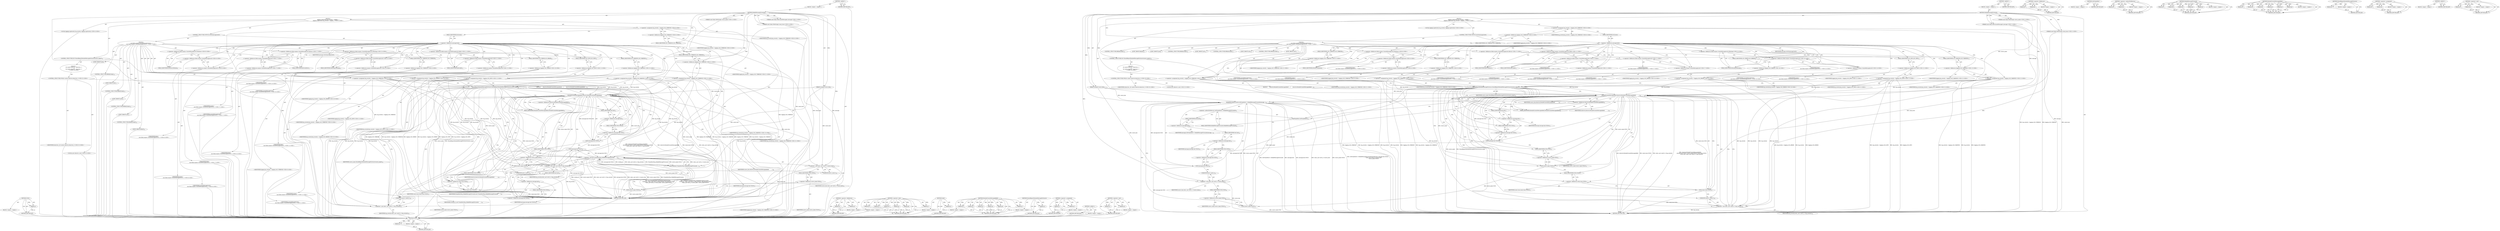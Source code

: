 digraph "&lt;operator&gt;.cast" {
vulnerable_191 [label=<(METHOD,Utf16)>];
vulnerable_192 [label=<(PARAM,p1)>];
vulnerable_193 [label=<(BLOCK,&lt;empty&gt;,&lt;empty&gt;)>];
vulnerable_194 [label=<(METHOD_RETURN,ANY)>];
vulnerable_6 [label=<(METHOD,&lt;global&gt;)<SUB>1</SUB>>];
vulnerable_7 [label=<(BLOCK,&lt;empty&gt;,&lt;empty&gt;)<SUB>1</SUB>>];
vulnerable_8 [label=<(METHOD,DidAddMessageToConsole)<SUB>1</SUB>>];
vulnerable_9 [label="<(PARAM,const blink::WebConsoleMessage&amp; message)<SUB>2</SUB>>"];
vulnerable_10 [label="<(PARAM,const blink::WebString&amp; source_name)<SUB>3</SUB>>"];
vulnerable_11 [label=<(PARAM,unsigned source_line)<SUB>4</SUB>>];
vulnerable_12 [label="<(PARAM,const blink::WebString&amp; stack_trace)<SUB>5</SUB>>"];
vulnerable_13 [label="<(BLOCK,{
  logging::LogSeverity log_severity = logging...,{
  logging::LogSeverity log_severity = logging...)<SUB>5</SUB>>"];
vulnerable_14 [label="<(LOCAL,logging.LogSeverity log_severity: logging.LogSeverity)<SUB>6</SUB>>"];
vulnerable_15 [label="<(&lt;operator&gt;.assignment,log_severity = logging::LOG_VERBOSE)<SUB>6</SUB>>"];
vulnerable_16 [label="<(IDENTIFIER,log_severity,log_severity = logging::LOG_VERBOSE)<SUB>6</SUB>>"];
vulnerable_17 [label="<(&lt;operator&gt;.fieldAccess,logging::LOG_VERBOSE)<SUB>6</SUB>>"];
vulnerable_18 [label="<(IDENTIFIER,logging,log_severity = logging::LOG_VERBOSE)<SUB>6</SUB>>"];
vulnerable_19 [label=<(FIELD_IDENTIFIER,LOG_VERBOSE,LOG_VERBOSE)<SUB>6</SUB>>];
vulnerable_20 [label=<(CONTROL_STRUCTURE,SWITCH,switch(message.level))<SUB>7</SUB>>];
vulnerable_21 [label=<(&lt;operator&gt;.fieldAccess,message.level)<SUB>7</SUB>>];
vulnerable_22 [label=<(IDENTIFIER,message,switch(message.level))<SUB>7</SUB>>];
vulnerable_23 [label=<(FIELD_IDENTIFIER,level,level)<SUB>7</SUB>>];
vulnerable_24 [label="<(BLOCK,{
    case blink::mojom::ConsoleMessageLevel::k...,{
    case blink::mojom::ConsoleMessageLevel::k...)<SUB>7</SUB>>"];
vulnerable_25 [label=<(JUMP_TARGET,case)<SUB>8</SUB>>];
vulnerable_26 [label="<(&lt;operator&gt;.fieldAccess,blink::mojom::ConsoleMessageLevel::kVerbose)<SUB>8</SUB>>"];
vulnerable_27 [label="<(&lt;operator&gt;.fieldAccess,blink::mojom::ConsoleMessageLevel)<SUB>8</SUB>>"];
vulnerable_28 [label="<(IDENTIFIER,blink,{
    case blink::mojom::ConsoleMessageLevel::k...)<SUB>8</SUB>>"];
vulnerable_29 [label="<(&lt;operator&gt;.fieldAccess,mojom::ConsoleMessageLevel)<SUB>8</SUB>>"];
vulnerable_30 [label="<(IDENTIFIER,mojom,{
    case blink::mojom::ConsoleMessageLevel::k...)<SUB>8</SUB>>"];
vulnerable_31 [label="<(IDENTIFIER,ConsoleMessageLevel,{
    case blink::mojom::ConsoleMessageLevel::k...)<SUB>8</SUB>>"];
vulnerable_32 [label=<(FIELD_IDENTIFIER,kVerbose,kVerbose)<SUB>8</SUB>>];
vulnerable_33 [label="<(&lt;operator&gt;.assignment,log_severity = logging::LOG_VERBOSE)<SUB>9</SUB>>"];
vulnerable_34 [label="<(IDENTIFIER,log_severity,log_severity = logging::LOG_VERBOSE)<SUB>9</SUB>>"];
vulnerable_35 [label="<(&lt;operator&gt;.fieldAccess,logging::LOG_VERBOSE)<SUB>9</SUB>>"];
vulnerable_36 [label="<(IDENTIFIER,logging,log_severity = logging::LOG_VERBOSE)<SUB>9</SUB>>"];
vulnerable_37 [label=<(FIELD_IDENTIFIER,LOG_VERBOSE,LOG_VERBOSE)<SUB>9</SUB>>];
vulnerable_38 [label=<(CONTROL_STRUCTURE,BREAK,break;)<SUB>10</SUB>>];
vulnerable_39 [label=<(JUMP_TARGET,case)<SUB>11</SUB>>];
vulnerable_40 [label="<(&lt;operator&gt;.fieldAccess,blink::mojom::ConsoleMessageLevel::kInfo)<SUB>11</SUB>>"];
vulnerable_41 [label="<(&lt;operator&gt;.fieldAccess,blink::mojom::ConsoleMessageLevel)<SUB>11</SUB>>"];
vulnerable_42 [label="<(IDENTIFIER,blink,{
    case blink::mojom::ConsoleMessageLevel::k...)<SUB>11</SUB>>"];
vulnerable_43 [label="<(&lt;operator&gt;.fieldAccess,mojom::ConsoleMessageLevel)<SUB>11</SUB>>"];
vulnerable_44 [label="<(IDENTIFIER,mojom,{
    case blink::mojom::ConsoleMessageLevel::k...)<SUB>11</SUB>>"];
vulnerable_45 [label="<(IDENTIFIER,ConsoleMessageLevel,{
    case blink::mojom::ConsoleMessageLevel::k...)<SUB>11</SUB>>"];
vulnerable_46 [label=<(FIELD_IDENTIFIER,kInfo,kInfo)<SUB>11</SUB>>];
vulnerable_47 [label="<(&lt;operator&gt;.assignment,log_severity = logging::LOG_INFO)<SUB>12</SUB>>"];
vulnerable_48 [label="<(IDENTIFIER,log_severity,log_severity = logging::LOG_INFO)<SUB>12</SUB>>"];
vulnerable_49 [label="<(&lt;operator&gt;.fieldAccess,logging::LOG_INFO)<SUB>12</SUB>>"];
vulnerable_50 [label="<(IDENTIFIER,logging,log_severity = logging::LOG_INFO)<SUB>12</SUB>>"];
vulnerable_51 [label=<(FIELD_IDENTIFIER,LOG_INFO,LOG_INFO)<SUB>12</SUB>>];
vulnerable_52 [label=<(CONTROL_STRUCTURE,BREAK,break;)<SUB>13</SUB>>];
vulnerable_53 [label=<(JUMP_TARGET,case)<SUB>14</SUB>>];
vulnerable_54 [label="<(&lt;operator&gt;.fieldAccess,blink::mojom::ConsoleMessageLevel::kWarning)<SUB>14</SUB>>"];
vulnerable_55 [label="<(&lt;operator&gt;.fieldAccess,blink::mojom::ConsoleMessageLevel)<SUB>14</SUB>>"];
vulnerable_56 [label="<(IDENTIFIER,blink,{
    case blink::mojom::ConsoleMessageLevel::k...)<SUB>14</SUB>>"];
vulnerable_57 [label="<(&lt;operator&gt;.fieldAccess,mojom::ConsoleMessageLevel)<SUB>14</SUB>>"];
vulnerable_58 [label="<(IDENTIFIER,mojom,{
    case blink::mojom::ConsoleMessageLevel::k...)<SUB>14</SUB>>"];
vulnerable_59 [label="<(IDENTIFIER,ConsoleMessageLevel,{
    case blink::mojom::ConsoleMessageLevel::k...)<SUB>14</SUB>>"];
vulnerable_60 [label=<(FIELD_IDENTIFIER,kWarning,kWarning)<SUB>14</SUB>>];
vulnerable_61 [label="<(&lt;operator&gt;.assignment,log_severity = logging::LOG_WARNING)<SUB>15</SUB>>"];
vulnerable_62 [label="<(IDENTIFIER,log_severity,log_severity = logging::LOG_WARNING)<SUB>15</SUB>>"];
vulnerable_63 [label="<(&lt;operator&gt;.fieldAccess,logging::LOG_WARNING)<SUB>15</SUB>>"];
vulnerable_64 [label="<(IDENTIFIER,logging,log_severity = logging::LOG_WARNING)<SUB>15</SUB>>"];
vulnerable_65 [label=<(FIELD_IDENTIFIER,LOG_WARNING,LOG_WARNING)<SUB>15</SUB>>];
vulnerable_66 [label=<(CONTROL_STRUCTURE,BREAK,break;)<SUB>16</SUB>>];
vulnerable_67 [label=<(JUMP_TARGET,case)<SUB>17</SUB>>];
vulnerable_68 [label="<(&lt;operator&gt;.fieldAccess,blink::mojom::ConsoleMessageLevel::kError)<SUB>17</SUB>>"];
vulnerable_69 [label="<(&lt;operator&gt;.fieldAccess,blink::mojom::ConsoleMessageLevel)<SUB>17</SUB>>"];
vulnerable_70 [label="<(IDENTIFIER,blink,{
    case blink::mojom::ConsoleMessageLevel::k...)<SUB>17</SUB>>"];
vulnerable_71 [label="<(&lt;operator&gt;.fieldAccess,mojom::ConsoleMessageLevel)<SUB>17</SUB>>"];
vulnerable_72 [label="<(IDENTIFIER,mojom,{
    case blink::mojom::ConsoleMessageLevel::k...)<SUB>17</SUB>>"];
vulnerable_73 [label="<(IDENTIFIER,ConsoleMessageLevel,{
    case blink::mojom::ConsoleMessageLevel::k...)<SUB>17</SUB>>"];
vulnerable_74 [label=<(FIELD_IDENTIFIER,kError,kError)<SUB>17</SUB>>];
vulnerable_75 [label="<(&lt;operator&gt;.assignment,log_severity = logging::LOG_ERROR)<SUB>18</SUB>>"];
vulnerable_76 [label="<(IDENTIFIER,log_severity,log_severity = logging::LOG_ERROR)<SUB>18</SUB>>"];
vulnerable_77 [label="<(&lt;operator&gt;.fieldAccess,logging::LOG_ERROR)<SUB>18</SUB>>"];
vulnerable_78 [label="<(IDENTIFIER,logging,log_severity = logging::LOG_ERROR)<SUB>18</SUB>>"];
vulnerable_79 [label=<(FIELD_IDENTIFIER,LOG_ERROR,LOG_ERROR)<SUB>18</SUB>>];
vulnerable_80 [label=<(CONTROL_STRUCTURE,BREAK,break;)<SUB>19</SUB>>];
vulnerable_81 [label=<(JUMP_TARGET,default)<SUB>20</SUB>>];
vulnerable_82 [label="<(&lt;operator&gt;.assignment,log_severity = logging::LOG_VERBOSE)<SUB>21</SUB>>"];
vulnerable_83 [label="<(IDENTIFIER,log_severity,log_severity = logging::LOG_VERBOSE)<SUB>21</SUB>>"];
vulnerable_84 [label="<(&lt;operator&gt;.fieldAccess,logging::LOG_VERBOSE)<SUB>21</SUB>>"];
vulnerable_85 [label="<(IDENTIFIER,logging,log_severity = logging::LOG_VERBOSE)<SUB>21</SUB>>"];
vulnerable_86 [label=<(FIELD_IDENTIFIER,LOG_VERBOSE,LOG_VERBOSE)<SUB>21</SUB>>];
vulnerable_87 [label=<(CONTROL_STRUCTURE,IF,if (ShouldReportDetailedMessageForSource(source_name)))<SUB>24</SUB>>];
vulnerable_88 [label=<(ShouldReportDetailedMessageForSource,ShouldReportDetailedMessageForSource(source_name))<SUB>24</SUB>>];
vulnerable_89 [label=<(IDENTIFIER,source_name,ShouldReportDetailedMessageForSource(source_name))<SUB>24</SUB>>];
vulnerable_90 [label="<(BLOCK,{
    for (auto&amp; observer : observers_) {
     ...,{
    for (auto&amp; observer : observers_) {
     ...)<SUB>24</SUB>>"];
vulnerable_91 [label="<(CONTROL_STRUCTURE,FOR,for (auto&amp; observer:observers_))<SUB>25</SUB>>"];
vulnerable_92 [label="<(IDENTIFIER,observers_,for (auto&amp; observer:observers_))<SUB>25</SUB>>"];
vulnerable_93 [label="<(LOCAL,auto observer: auto)<SUB>25</SUB>>"];
vulnerable_94 [label=<(BLOCK,{
      observer.DetailedConsoleMessageAdded(
 ...,{
      observer.DetailedConsoleMessageAdded(
 ...)<SUB>25</SUB>>];
vulnerable_95 [label=<(DetailedConsoleMessageAdded,observer.DetailedConsoleMessageAdded(
         ...)<SUB>26</SUB>>];
vulnerable_96 [label=<(&lt;operator&gt;.fieldAccess,observer.DetailedConsoleMessageAdded)<SUB>26</SUB>>];
vulnerable_97 [label=<(IDENTIFIER,observer,observer.DetailedConsoleMessageAdded(
         ...)<SUB>26</SUB>>];
vulnerable_98 [label=<(FIELD_IDENTIFIER,DetailedConsoleMessageAdded,DetailedConsoleMessageAdded)<SUB>26</SUB>>];
vulnerable_99 [label=<(Utf16,message.text.Utf16())<SUB>27</SUB>>];
vulnerable_100 [label=<(&lt;operator&gt;.fieldAccess,message.text.Utf16)<SUB>27</SUB>>];
vulnerable_101 [label=<(&lt;operator&gt;.fieldAccess,message.text)<SUB>27</SUB>>];
vulnerable_102 [label=<(IDENTIFIER,message,message.text.Utf16())<SUB>27</SUB>>];
vulnerable_103 [label=<(FIELD_IDENTIFIER,text,text)<SUB>27</SUB>>];
vulnerable_104 [label=<(FIELD_IDENTIFIER,Utf16,Utf16)<SUB>27</SUB>>];
vulnerable_105 [label=<(Utf16,source_name.Utf16())<SUB>27</SUB>>];
vulnerable_106 [label=<(&lt;operator&gt;.fieldAccess,source_name.Utf16)<SUB>27</SUB>>];
vulnerable_107 [label=<(IDENTIFIER,source_name,source_name.Utf16())<SUB>27</SUB>>];
vulnerable_108 [label=<(FIELD_IDENTIFIER,Utf16,Utf16)<SUB>27</SUB>>];
vulnerable_109 [label=<(Utf16,stack_trace.Utf16())<SUB>27</SUB>>];
vulnerable_110 [label=<(&lt;operator&gt;.fieldAccess,stack_trace.Utf16)<SUB>27</SUB>>];
vulnerable_111 [label=<(IDENTIFIER,stack_trace,stack_trace.Utf16())<SUB>27</SUB>>];
vulnerable_112 [label=<(FIELD_IDENTIFIER,Utf16,Utf16)<SUB>27</SUB>>];
vulnerable_113 [label=<(IDENTIFIER,source_line,observer.DetailedConsoleMessageAdded(
         ...)<SUB>28</SUB>>];
vulnerable_114 [label=<(&lt;operator&gt;.cast,static_cast&lt;uint32_t&gt;(log_severity))<SUB>28</SUB>>];
vulnerable_115 [label=<(UNKNOWN,uint32_t,uint32_t)<SUB>28</SUB>>];
vulnerable_116 [label=<(IDENTIFIER,log_severity,static_cast&lt;uint32_t&gt;(log_severity))<SUB>28</SUB>>];
vulnerable_117 [label=<(Send,Send(new FrameHostMsg_DidAddMessageToConsole(
 ...)<SUB>32</SUB>>];
vulnerable_118 [label=<(&lt;operator&gt;.new,new FrameHostMsg_DidAddMessageToConsole(
      ...)<SUB>32</SUB>>];
vulnerable_119 [label=<(IDENTIFIER,FrameHostMsg_DidAddMessageToConsole,new FrameHostMsg_DidAddMessageToConsole(
      ...)<SUB>32</SUB>>];
vulnerable_120 [label=<(IDENTIFIER,routing_id_,new FrameHostMsg_DidAddMessageToConsole(
      ...)<SUB>33</SUB>>];
vulnerable_121 [label=<(&lt;operator&gt;.cast,static_cast&lt;int32_t&gt;(log_severity))<SUB>33</SUB>>];
vulnerable_122 [label=<(UNKNOWN,int32_t,int32_t)<SUB>33</SUB>>];
vulnerable_123 [label=<(IDENTIFIER,log_severity,static_cast&lt;int32_t&gt;(log_severity))<SUB>33</SUB>>];
vulnerable_124 [label=<(Utf16,message.text.Utf16())<SUB>33</SUB>>];
vulnerable_125 [label=<(&lt;operator&gt;.fieldAccess,message.text.Utf16)<SUB>33</SUB>>];
vulnerable_126 [label=<(&lt;operator&gt;.fieldAccess,message.text)<SUB>33</SUB>>];
vulnerable_127 [label=<(IDENTIFIER,message,message.text.Utf16())<SUB>33</SUB>>];
vulnerable_128 [label=<(FIELD_IDENTIFIER,text,text)<SUB>33</SUB>>];
vulnerable_129 [label=<(FIELD_IDENTIFIER,Utf16,Utf16)<SUB>33</SUB>>];
vulnerable_130 [label=<(&lt;operator&gt;.cast,static_cast&lt;int32_t&gt;(source_line))<SUB>34</SUB>>];
vulnerable_131 [label=<(UNKNOWN,int32_t,int32_t)<SUB>34</SUB>>];
vulnerable_132 [label=<(IDENTIFIER,source_line,static_cast&lt;int32_t&gt;(source_line))<SUB>34</SUB>>];
vulnerable_133 [label=<(Utf16,source_name.Utf16())<SUB>34</SUB>>];
vulnerable_134 [label=<(&lt;operator&gt;.fieldAccess,source_name.Utf16)<SUB>34</SUB>>];
vulnerable_135 [label=<(IDENTIFIER,source_name,source_name.Utf16())<SUB>34</SUB>>];
vulnerable_136 [label=<(FIELD_IDENTIFIER,Utf16,Utf16)<SUB>34</SUB>>];
vulnerable_137 [label=<(METHOD_RETURN,void)<SUB>1</SUB>>];
vulnerable_139 [label=<(METHOD_RETURN,ANY)<SUB>1</SUB>>];
vulnerable_173 [label=<(METHOD,&lt;operator&gt;.fieldAccess)>];
vulnerable_174 [label=<(PARAM,p1)>];
vulnerable_175 [label=<(PARAM,p2)>];
vulnerable_176 [label=<(BLOCK,&lt;empty&gt;,&lt;empty&gt;)>];
vulnerable_177 [label=<(METHOD_RETURN,ANY)>];
vulnerable_204 [label=<(METHOD,&lt;operator&gt;.new)>];
vulnerable_205 [label=<(PARAM,p1)>];
vulnerable_206 [label=<(PARAM,p2)>];
vulnerable_207 [label=<(PARAM,p3)>];
vulnerable_208 [label=<(PARAM,p4)>];
vulnerable_209 [label=<(PARAM,p5)>];
vulnerable_210 [label=<(PARAM,p6)>];
vulnerable_211 [label=<(BLOCK,&lt;empty&gt;,&lt;empty&gt;)>];
vulnerable_212 [label=<(METHOD_RETURN,ANY)>];
vulnerable_200 [label=<(METHOD,Send)>];
vulnerable_201 [label=<(PARAM,p1)>];
vulnerable_202 [label=<(BLOCK,&lt;empty&gt;,&lt;empty&gt;)>];
vulnerable_203 [label=<(METHOD_RETURN,ANY)>];
vulnerable_182 [label=<(METHOD,DetailedConsoleMessageAdded)>];
vulnerable_183 [label=<(PARAM,p1)>];
vulnerable_184 [label=<(PARAM,p2)>];
vulnerable_185 [label=<(PARAM,p3)>];
vulnerable_186 [label=<(PARAM,p4)>];
vulnerable_187 [label=<(PARAM,p5)>];
vulnerable_188 [label=<(PARAM,p6)>];
vulnerable_189 [label=<(BLOCK,&lt;empty&gt;,&lt;empty&gt;)>];
vulnerable_190 [label=<(METHOD_RETURN,ANY)>];
vulnerable_178 [label=<(METHOD,ShouldReportDetailedMessageForSource)>];
vulnerable_179 [label=<(PARAM,p1)>];
vulnerable_180 [label=<(BLOCK,&lt;empty&gt;,&lt;empty&gt;)>];
vulnerable_181 [label=<(METHOD_RETURN,ANY)>];
vulnerable_168 [label=<(METHOD,&lt;operator&gt;.assignment)>];
vulnerable_169 [label=<(PARAM,p1)>];
vulnerable_170 [label=<(PARAM,p2)>];
vulnerable_171 [label=<(BLOCK,&lt;empty&gt;,&lt;empty&gt;)>];
vulnerable_172 [label=<(METHOD_RETURN,ANY)>];
vulnerable_162 [label=<(METHOD,&lt;global&gt;)<SUB>1</SUB>>];
vulnerable_163 [label=<(BLOCK,&lt;empty&gt;,&lt;empty&gt;)>];
vulnerable_164 [label=<(METHOD_RETURN,ANY)>];
vulnerable_195 [label=<(METHOD,&lt;operator&gt;.cast)>];
vulnerable_196 [label=<(PARAM,p1)>];
vulnerable_197 [label=<(PARAM,p2)>];
vulnerable_198 [label=<(BLOCK,&lt;empty&gt;,&lt;empty&gt;)>];
vulnerable_199 [label=<(METHOD_RETURN,ANY)>];
fixed_189 [label=<(METHOD,Utf16)>];
fixed_190 [label=<(PARAM,p1)>];
fixed_191 [label=<(BLOCK,&lt;empty&gt;,&lt;empty&gt;)>];
fixed_192 [label=<(METHOD_RETURN,ANY)>];
fixed_6 [label=<(METHOD,&lt;global&gt;)<SUB>1</SUB>>];
fixed_7 [label=<(BLOCK,&lt;empty&gt;,&lt;empty&gt;)<SUB>1</SUB>>];
fixed_8 [label=<(METHOD,DidAddMessageToConsole)<SUB>1</SUB>>];
fixed_9 [label="<(PARAM,const blink::WebConsoleMessage&amp; message)<SUB>2</SUB>>"];
fixed_10 [label="<(PARAM,const blink::WebString&amp; source_name)<SUB>3</SUB>>"];
fixed_11 [label=<(PARAM,unsigned source_line)<SUB>4</SUB>>];
fixed_12 [label="<(PARAM,const blink::WebString&amp; stack_trace)<SUB>5</SUB>>"];
fixed_13 [label="<(BLOCK,{
  logging::LogSeverity log_severity = logging...,{
  logging::LogSeverity log_severity = logging...)<SUB>5</SUB>>"];
fixed_14 [label="<(LOCAL,logging.LogSeverity log_severity: logging.LogSeverity)<SUB>6</SUB>>"];
fixed_15 [label="<(&lt;operator&gt;.assignment,log_severity = logging::LOG_VERBOSE)<SUB>6</SUB>>"];
fixed_16 [label="<(IDENTIFIER,log_severity,log_severity = logging::LOG_VERBOSE)<SUB>6</SUB>>"];
fixed_17 [label="<(&lt;operator&gt;.fieldAccess,logging::LOG_VERBOSE)<SUB>6</SUB>>"];
fixed_18 [label="<(IDENTIFIER,logging,log_severity = logging::LOG_VERBOSE)<SUB>6</SUB>>"];
fixed_19 [label=<(FIELD_IDENTIFIER,LOG_VERBOSE,LOG_VERBOSE)<SUB>6</SUB>>];
fixed_20 [label=<(CONTROL_STRUCTURE,SWITCH,switch(message.level))<SUB>7</SUB>>];
fixed_21 [label=<(&lt;operator&gt;.fieldAccess,message.level)<SUB>7</SUB>>];
fixed_22 [label=<(IDENTIFIER,message,switch(message.level))<SUB>7</SUB>>];
fixed_23 [label=<(FIELD_IDENTIFIER,level,level)<SUB>7</SUB>>];
fixed_24 [label="<(BLOCK,{
    case blink::mojom::ConsoleMessageLevel::k...,{
    case blink::mojom::ConsoleMessageLevel::k...)<SUB>7</SUB>>"];
fixed_25 [label=<(JUMP_TARGET,case)<SUB>8</SUB>>];
fixed_26 [label="<(&lt;operator&gt;.fieldAccess,blink::mojom::ConsoleMessageLevel::kVerbose)<SUB>8</SUB>>"];
fixed_27 [label="<(&lt;operator&gt;.fieldAccess,blink::mojom::ConsoleMessageLevel)<SUB>8</SUB>>"];
fixed_28 [label="<(IDENTIFIER,blink,{
    case blink::mojom::ConsoleMessageLevel::k...)<SUB>8</SUB>>"];
fixed_29 [label="<(&lt;operator&gt;.fieldAccess,mojom::ConsoleMessageLevel)<SUB>8</SUB>>"];
fixed_30 [label="<(IDENTIFIER,mojom,{
    case blink::mojom::ConsoleMessageLevel::k...)<SUB>8</SUB>>"];
fixed_31 [label="<(IDENTIFIER,ConsoleMessageLevel,{
    case blink::mojom::ConsoleMessageLevel::k...)<SUB>8</SUB>>"];
fixed_32 [label=<(FIELD_IDENTIFIER,kVerbose,kVerbose)<SUB>8</SUB>>];
fixed_33 [label="<(&lt;operator&gt;.assignment,log_severity = logging::LOG_VERBOSE)<SUB>9</SUB>>"];
fixed_34 [label="<(IDENTIFIER,log_severity,log_severity = logging::LOG_VERBOSE)<SUB>9</SUB>>"];
fixed_35 [label="<(&lt;operator&gt;.fieldAccess,logging::LOG_VERBOSE)<SUB>9</SUB>>"];
fixed_36 [label="<(IDENTIFIER,logging,log_severity = logging::LOG_VERBOSE)<SUB>9</SUB>>"];
fixed_37 [label=<(FIELD_IDENTIFIER,LOG_VERBOSE,LOG_VERBOSE)<SUB>9</SUB>>];
fixed_38 [label=<(CONTROL_STRUCTURE,BREAK,break;)<SUB>10</SUB>>];
fixed_39 [label=<(JUMP_TARGET,case)<SUB>11</SUB>>];
fixed_40 [label="<(&lt;operator&gt;.fieldAccess,blink::mojom::ConsoleMessageLevel::kInfo)<SUB>11</SUB>>"];
fixed_41 [label="<(&lt;operator&gt;.fieldAccess,blink::mojom::ConsoleMessageLevel)<SUB>11</SUB>>"];
fixed_42 [label="<(IDENTIFIER,blink,{
    case blink::mojom::ConsoleMessageLevel::k...)<SUB>11</SUB>>"];
fixed_43 [label="<(&lt;operator&gt;.fieldAccess,mojom::ConsoleMessageLevel)<SUB>11</SUB>>"];
fixed_44 [label="<(IDENTIFIER,mojom,{
    case blink::mojom::ConsoleMessageLevel::k...)<SUB>11</SUB>>"];
fixed_45 [label="<(IDENTIFIER,ConsoleMessageLevel,{
    case blink::mojom::ConsoleMessageLevel::k...)<SUB>11</SUB>>"];
fixed_46 [label=<(FIELD_IDENTIFIER,kInfo,kInfo)<SUB>11</SUB>>];
fixed_47 [label="<(&lt;operator&gt;.assignment,log_severity = logging::LOG_INFO)<SUB>12</SUB>>"];
fixed_48 [label="<(IDENTIFIER,log_severity,log_severity = logging::LOG_INFO)<SUB>12</SUB>>"];
fixed_49 [label="<(&lt;operator&gt;.fieldAccess,logging::LOG_INFO)<SUB>12</SUB>>"];
fixed_50 [label="<(IDENTIFIER,logging,log_severity = logging::LOG_INFO)<SUB>12</SUB>>"];
fixed_51 [label=<(FIELD_IDENTIFIER,LOG_INFO,LOG_INFO)<SUB>12</SUB>>];
fixed_52 [label=<(CONTROL_STRUCTURE,BREAK,break;)<SUB>13</SUB>>];
fixed_53 [label=<(JUMP_TARGET,case)<SUB>14</SUB>>];
fixed_54 [label="<(&lt;operator&gt;.fieldAccess,blink::mojom::ConsoleMessageLevel::kWarning)<SUB>14</SUB>>"];
fixed_55 [label="<(&lt;operator&gt;.fieldAccess,blink::mojom::ConsoleMessageLevel)<SUB>14</SUB>>"];
fixed_56 [label="<(IDENTIFIER,blink,{
    case blink::mojom::ConsoleMessageLevel::k...)<SUB>14</SUB>>"];
fixed_57 [label="<(&lt;operator&gt;.fieldAccess,mojom::ConsoleMessageLevel)<SUB>14</SUB>>"];
fixed_58 [label="<(IDENTIFIER,mojom,{
    case blink::mojom::ConsoleMessageLevel::k...)<SUB>14</SUB>>"];
fixed_59 [label="<(IDENTIFIER,ConsoleMessageLevel,{
    case blink::mojom::ConsoleMessageLevel::k...)<SUB>14</SUB>>"];
fixed_60 [label=<(FIELD_IDENTIFIER,kWarning,kWarning)<SUB>14</SUB>>];
fixed_61 [label="<(&lt;operator&gt;.assignment,log_severity = logging::LOG_WARNING)<SUB>15</SUB>>"];
fixed_62 [label="<(IDENTIFIER,log_severity,log_severity = logging::LOG_WARNING)<SUB>15</SUB>>"];
fixed_63 [label="<(&lt;operator&gt;.fieldAccess,logging::LOG_WARNING)<SUB>15</SUB>>"];
fixed_64 [label="<(IDENTIFIER,logging,log_severity = logging::LOG_WARNING)<SUB>15</SUB>>"];
fixed_65 [label=<(FIELD_IDENTIFIER,LOG_WARNING,LOG_WARNING)<SUB>15</SUB>>];
fixed_66 [label=<(CONTROL_STRUCTURE,BREAK,break;)<SUB>16</SUB>>];
fixed_67 [label=<(JUMP_TARGET,case)<SUB>17</SUB>>];
fixed_68 [label="<(&lt;operator&gt;.fieldAccess,blink::mojom::ConsoleMessageLevel::kError)<SUB>17</SUB>>"];
fixed_69 [label="<(&lt;operator&gt;.fieldAccess,blink::mojom::ConsoleMessageLevel)<SUB>17</SUB>>"];
fixed_70 [label="<(IDENTIFIER,blink,{
    case blink::mojom::ConsoleMessageLevel::k...)<SUB>17</SUB>>"];
fixed_71 [label="<(&lt;operator&gt;.fieldAccess,mojom::ConsoleMessageLevel)<SUB>17</SUB>>"];
fixed_72 [label="<(IDENTIFIER,mojom,{
    case blink::mojom::ConsoleMessageLevel::k...)<SUB>17</SUB>>"];
fixed_73 [label="<(IDENTIFIER,ConsoleMessageLevel,{
    case blink::mojom::ConsoleMessageLevel::k...)<SUB>17</SUB>>"];
fixed_74 [label=<(FIELD_IDENTIFIER,kError,kError)<SUB>17</SUB>>];
fixed_75 [label="<(&lt;operator&gt;.assignment,log_severity = logging::LOG_ERROR)<SUB>18</SUB>>"];
fixed_76 [label="<(IDENTIFIER,log_severity,log_severity = logging::LOG_ERROR)<SUB>18</SUB>>"];
fixed_77 [label="<(&lt;operator&gt;.fieldAccess,logging::LOG_ERROR)<SUB>18</SUB>>"];
fixed_78 [label="<(IDENTIFIER,logging,log_severity = logging::LOG_ERROR)<SUB>18</SUB>>"];
fixed_79 [label=<(FIELD_IDENTIFIER,LOG_ERROR,LOG_ERROR)<SUB>18</SUB>>];
fixed_80 [label=<(CONTROL_STRUCTURE,BREAK,break;)<SUB>19</SUB>>];
fixed_81 [label=<(JUMP_TARGET,default)<SUB>20</SUB>>];
fixed_82 [label="<(&lt;operator&gt;.assignment,log_severity = logging::LOG_VERBOSE)<SUB>21</SUB>>"];
fixed_83 [label="<(IDENTIFIER,log_severity,log_severity = logging::LOG_VERBOSE)<SUB>21</SUB>>"];
fixed_84 [label="<(&lt;operator&gt;.fieldAccess,logging::LOG_VERBOSE)<SUB>21</SUB>>"];
fixed_85 [label="<(IDENTIFIER,logging,log_severity = logging::LOG_VERBOSE)<SUB>21</SUB>>"];
fixed_86 [label=<(FIELD_IDENTIFIER,LOG_VERBOSE,LOG_VERBOSE)<SUB>21</SUB>>];
fixed_87 [label=<(CONTROL_STRUCTURE,IF,if (ShouldReportDetailedMessageForSource(source_name)))<SUB>24</SUB>>];
fixed_88 [label=<(ShouldReportDetailedMessageForSource,ShouldReportDetailedMessageForSource(source_name))<SUB>24</SUB>>];
fixed_89 [label=<(IDENTIFIER,source_name,ShouldReportDetailedMessageForSource(source_name))<SUB>24</SUB>>];
fixed_90 [label="<(BLOCK,{
    for (auto&amp; observer : observers_) {
     ...,{
    for (auto&amp; observer : observers_) {
     ...)<SUB>24</SUB>>"];
fixed_91 [label="<(CONTROL_STRUCTURE,FOR,for (auto&amp; observer:observers_))<SUB>25</SUB>>"];
fixed_92 [label="<(IDENTIFIER,observers_,for (auto&amp; observer:observers_))<SUB>25</SUB>>"];
fixed_93 [label="<(LOCAL,auto observer: auto)<SUB>25</SUB>>"];
fixed_94 [label=<(BLOCK,{
      observer.DetailedConsoleMessageAdded(
 ...,{
      observer.DetailedConsoleMessageAdded(
 ...)<SUB>25</SUB>>];
fixed_95 [label=<(DetailedConsoleMessageAdded,observer.DetailedConsoleMessageAdded(
         ...)<SUB>26</SUB>>];
fixed_96 [label=<(&lt;operator&gt;.fieldAccess,observer.DetailedConsoleMessageAdded)<SUB>26</SUB>>];
fixed_97 [label=<(IDENTIFIER,observer,observer.DetailedConsoleMessageAdded(
         ...)<SUB>26</SUB>>];
fixed_98 [label=<(FIELD_IDENTIFIER,DetailedConsoleMessageAdded,DetailedConsoleMessageAdded)<SUB>26</SUB>>];
fixed_99 [label=<(Utf16,message.text.Utf16())<SUB>27</SUB>>];
fixed_100 [label=<(&lt;operator&gt;.fieldAccess,message.text.Utf16)<SUB>27</SUB>>];
fixed_101 [label=<(&lt;operator&gt;.fieldAccess,message.text)<SUB>27</SUB>>];
fixed_102 [label=<(IDENTIFIER,message,message.text.Utf16())<SUB>27</SUB>>];
fixed_103 [label=<(FIELD_IDENTIFIER,text,text)<SUB>27</SUB>>];
fixed_104 [label=<(FIELD_IDENTIFIER,Utf16,Utf16)<SUB>27</SUB>>];
fixed_105 [label=<(Utf16,source_name.Utf16())<SUB>27</SUB>>];
fixed_106 [label=<(&lt;operator&gt;.fieldAccess,source_name.Utf16)<SUB>27</SUB>>];
fixed_107 [label=<(IDENTIFIER,source_name,source_name.Utf16())<SUB>27</SUB>>];
fixed_108 [label=<(FIELD_IDENTIFIER,Utf16,Utf16)<SUB>27</SUB>>];
fixed_109 [label=<(Utf16,stack_trace.Utf16())<SUB>27</SUB>>];
fixed_110 [label=<(&lt;operator&gt;.fieldAccess,stack_trace.Utf16)<SUB>27</SUB>>];
fixed_111 [label=<(IDENTIFIER,stack_trace,stack_trace.Utf16())<SUB>27</SUB>>];
fixed_112 [label=<(FIELD_IDENTIFIER,Utf16,Utf16)<SUB>27</SUB>>];
fixed_113 [label=<(IDENTIFIER,source_line,observer.DetailedConsoleMessageAdded(
         ...)<SUB>28</SUB>>];
fixed_114 [label=<(&lt;operator&gt;.cast,static_cast&lt;uint32_t&gt;(log_severity))<SUB>28</SUB>>];
fixed_115 [label=<(UNKNOWN,uint32_t,uint32_t)<SUB>28</SUB>>];
fixed_116 [label=<(IDENTIFIER,log_severity,static_cast&lt;uint32_t&gt;(log_severity))<SUB>28</SUB>>];
fixed_117 [label=<(DidAddMessageToConsole,GetFrameHost()-&gt;DidAddMessageToConsole(message....)<SUB>32</SUB>>];
fixed_118 [label=<(&lt;operator&gt;.indirectFieldAccess,GetFrameHost()-&gt;DidAddMessageToConsole)<SUB>32</SUB>>];
fixed_119 [label=<(GetFrameHost,GetFrameHost())<SUB>32</SUB>>];
fixed_120 [label=<(FIELD_IDENTIFIER,DidAddMessageToConsole,DidAddMessageToConsole)<SUB>32</SUB>>];
fixed_121 [label=<(&lt;operator&gt;.fieldAccess,message.level)<SUB>32</SUB>>];
fixed_122 [label=<(IDENTIFIER,message,GetFrameHost()-&gt;DidAddMessageToConsole(message....)<SUB>32</SUB>>];
fixed_123 [label=<(FIELD_IDENTIFIER,level,level)<SUB>32</SUB>>];
fixed_124 [label=<(Utf16,message.text.Utf16())<SUB>32</SUB>>];
fixed_125 [label=<(&lt;operator&gt;.fieldAccess,message.text.Utf16)<SUB>32</SUB>>];
fixed_126 [label=<(&lt;operator&gt;.fieldAccess,message.text)<SUB>32</SUB>>];
fixed_127 [label=<(IDENTIFIER,message,message.text.Utf16())<SUB>32</SUB>>];
fixed_128 [label=<(FIELD_IDENTIFIER,text,text)<SUB>32</SUB>>];
fixed_129 [label=<(FIELD_IDENTIFIER,Utf16,Utf16)<SUB>32</SUB>>];
fixed_130 [label=<(&lt;operator&gt;.cast,static_cast&lt;int32_t&gt;(source_line))<SUB>33</SUB>>];
fixed_131 [label=<(UNKNOWN,int32_t,int32_t)<SUB>33</SUB>>];
fixed_132 [label=<(IDENTIFIER,source_line,static_cast&lt;int32_t&gt;(source_line))<SUB>33</SUB>>];
fixed_133 [label=<(Utf16,source_name.Utf16())<SUB>34</SUB>>];
fixed_134 [label=<(&lt;operator&gt;.fieldAccess,source_name.Utf16)<SUB>34</SUB>>];
fixed_135 [label=<(IDENTIFIER,source_name,source_name.Utf16())<SUB>34</SUB>>];
fixed_136 [label=<(FIELD_IDENTIFIER,Utf16,Utf16)<SUB>34</SUB>>];
fixed_137 [label=<(METHOD_RETURN,void)<SUB>1</SUB>>];
fixed_139 [label=<(METHOD_RETURN,ANY)<SUB>1</SUB>>];
fixed_171 [label=<(METHOD,&lt;operator&gt;.fieldAccess)>];
fixed_172 [label=<(PARAM,p1)>];
fixed_173 [label=<(PARAM,p2)>];
fixed_174 [label=<(BLOCK,&lt;empty&gt;,&lt;empty&gt;)>];
fixed_175 [label=<(METHOD_RETURN,ANY)>];
fixed_211 [label=<(METHOD,GetFrameHost)>];
fixed_212 [label=<(BLOCK,&lt;empty&gt;,&lt;empty&gt;)>];
fixed_213 [label=<(METHOD_RETURN,ANY)>];
fixed_206 [label=<(METHOD,&lt;operator&gt;.indirectFieldAccess)>];
fixed_207 [label=<(PARAM,p1)>];
fixed_208 [label=<(PARAM,p2)>];
fixed_209 [label=<(BLOCK,&lt;empty&gt;,&lt;empty&gt;)>];
fixed_210 [label=<(METHOD_RETURN,ANY)>];
fixed_198 [label=<(METHOD,DidAddMessageToConsole)>];
fixed_199 [label=<(PARAM,p1)>];
fixed_200 [label=<(PARAM,p2)>];
fixed_201 [label=<(PARAM,p3)>];
fixed_202 [label=<(PARAM,p4)>];
fixed_203 [label=<(PARAM,p5)>];
fixed_204 [label=<(BLOCK,&lt;empty&gt;,&lt;empty&gt;)>];
fixed_205 [label=<(METHOD_RETURN,ANY)>];
fixed_180 [label=<(METHOD,DetailedConsoleMessageAdded)>];
fixed_181 [label=<(PARAM,p1)>];
fixed_182 [label=<(PARAM,p2)>];
fixed_183 [label=<(PARAM,p3)>];
fixed_184 [label=<(PARAM,p4)>];
fixed_185 [label=<(PARAM,p5)>];
fixed_186 [label=<(PARAM,p6)>];
fixed_187 [label=<(BLOCK,&lt;empty&gt;,&lt;empty&gt;)>];
fixed_188 [label=<(METHOD_RETURN,ANY)>];
fixed_176 [label=<(METHOD,ShouldReportDetailedMessageForSource)>];
fixed_177 [label=<(PARAM,p1)>];
fixed_178 [label=<(BLOCK,&lt;empty&gt;,&lt;empty&gt;)>];
fixed_179 [label=<(METHOD_RETURN,ANY)>];
fixed_166 [label=<(METHOD,&lt;operator&gt;.assignment)>];
fixed_167 [label=<(PARAM,p1)>];
fixed_168 [label=<(PARAM,p2)>];
fixed_169 [label=<(BLOCK,&lt;empty&gt;,&lt;empty&gt;)>];
fixed_170 [label=<(METHOD_RETURN,ANY)>];
fixed_160 [label=<(METHOD,&lt;global&gt;)<SUB>1</SUB>>];
fixed_161 [label=<(BLOCK,&lt;empty&gt;,&lt;empty&gt;)>];
fixed_162 [label=<(METHOD_RETURN,ANY)>];
fixed_193 [label=<(METHOD,&lt;operator&gt;.cast)>];
fixed_194 [label=<(PARAM,p1)>];
fixed_195 [label=<(PARAM,p2)>];
fixed_196 [label=<(BLOCK,&lt;empty&gt;,&lt;empty&gt;)>];
fixed_197 [label=<(METHOD_RETURN,ANY)>];
vulnerable_191 -> vulnerable_192  [key=0, label="AST: "];
vulnerable_191 -> vulnerable_192  [key=1, label="DDG: "];
vulnerable_191 -> vulnerable_193  [key=0, label="AST: "];
vulnerable_191 -> vulnerable_194  [key=0, label="AST: "];
vulnerable_191 -> vulnerable_194  [key=1, label="CFG: "];
vulnerable_192 -> vulnerable_194  [key=0, label="DDG: p1"];
vulnerable_193 -> fixed_189  [key=0];
vulnerable_194 -> fixed_189  [key=0];
vulnerable_6 -> vulnerable_7  [key=0, label="AST: "];
vulnerable_6 -> vulnerable_139  [key=0, label="AST: "];
vulnerable_6 -> vulnerable_139  [key=1, label="CFG: "];
vulnerable_7 -> vulnerable_8  [key=0, label="AST: "];
vulnerable_8 -> vulnerable_9  [key=0, label="AST: "];
vulnerable_8 -> vulnerable_9  [key=1, label="DDG: "];
vulnerable_8 -> vulnerable_10  [key=0, label="AST: "];
vulnerable_8 -> vulnerable_10  [key=1, label="DDG: "];
vulnerable_8 -> vulnerable_11  [key=0, label="AST: "];
vulnerable_8 -> vulnerable_11  [key=1, label="DDG: "];
vulnerable_8 -> vulnerable_12  [key=0, label="AST: "];
vulnerable_8 -> vulnerable_12  [key=1, label="DDG: "];
vulnerable_8 -> vulnerable_13  [key=0, label="AST: "];
vulnerable_8 -> vulnerable_137  [key=0, label="AST: "];
vulnerable_8 -> vulnerable_19  [key=0, label="CFG: "];
vulnerable_8 -> vulnerable_88  [key=0, label="DDG: "];
vulnerable_8 -> vulnerable_118  [key=0, label="DDG: "];
vulnerable_8 -> vulnerable_121  [key=0, label="DDG: "];
vulnerable_8 -> vulnerable_130  [key=0, label="DDG: "];
vulnerable_8 -> vulnerable_95  [key=0, label="DDG: "];
vulnerable_8 -> vulnerable_114  [key=0, label="DDG: "];
vulnerable_9 -> vulnerable_137  [key=0, label="DDG: message"];
vulnerable_10 -> vulnerable_88  [key=0, label="DDG: source_name"];
vulnerable_11 -> vulnerable_118  [key=0, label="DDG: source_line"];
vulnerable_11 -> vulnerable_130  [key=0, label="DDG: source_line"];
vulnerable_11 -> vulnerable_95  [key=0, label="DDG: source_line"];
vulnerable_12 -> vulnerable_137  [key=0, label="DDG: stack_trace"];
vulnerable_12 -> vulnerable_109  [key=0, label="DDG: stack_trace"];
vulnerable_13 -> vulnerable_14  [key=0, label="AST: "];
vulnerable_13 -> vulnerable_15  [key=0, label="AST: "];
vulnerable_13 -> vulnerable_20  [key=0, label="AST: "];
vulnerable_13 -> vulnerable_87  [key=0, label="AST: "];
vulnerable_13 -> vulnerable_117  [key=0, label="AST: "];
vulnerable_14 -> fixed_189  [key=0];
vulnerable_15 -> vulnerable_16  [key=0, label="AST: "];
vulnerable_15 -> vulnerable_17  [key=0, label="AST: "];
vulnerable_15 -> vulnerable_23  [key=0, label="CFG: "];
vulnerable_15 -> vulnerable_137  [key=0, label="DDG: logging::LOG_VERBOSE"];
vulnerable_15 -> vulnerable_137  [key=1, label="DDG: log_severity = logging::LOG_VERBOSE"];
vulnerable_16 -> fixed_189  [key=0];
vulnerable_17 -> vulnerable_18  [key=0, label="AST: "];
vulnerable_17 -> vulnerable_19  [key=0, label="AST: "];
vulnerable_17 -> vulnerable_15  [key=0, label="CFG: "];
vulnerable_18 -> fixed_189  [key=0];
vulnerable_19 -> vulnerable_17  [key=0, label="CFG: "];
vulnerable_20 -> vulnerable_21  [key=0, label="AST: "];
vulnerable_20 -> vulnerable_24  [key=0, label="AST: "];
vulnerable_21 -> vulnerable_22  [key=0, label="AST: "];
vulnerable_21 -> vulnerable_23  [key=0, label="AST: "];
vulnerable_21 -> vulnerable_29  [key=0, label="CFG: "];
vulnerable_21 -> vulnerable_29  [key=1, label="CDG: "];
vulnerable_21 -> vulnerable_43  [key=0, label="CFG: "];
vulnerable_21 -> vulnerable_43  [key=1, label="CDG: "];
vulnerable_21 -> vulnerable_57  [key=0, label="CFG: "];
vulnerable_21 -> vulnerable_57  [key=1, label="CDG: "];
vulnerable_21 -> vulnerable_71  [key=0, label="CFG: "];
vulnerable_21 -> vulnerable_71  [key=1, label="CDG: "];
vulnerable_21 -> vulnerable_86  [key=0, label="CFG: "];
vulnerable_21 -> vulnerable_86  [key=1, label="CDG: "];
vulnerable_21 -> vulnerable_47  [key=0, label="CDG: "];
vulnerable_21 -> vulnerable_32  [key=0, label="CDG: "];
vulnerable_21 -> vulnerable_68  [key=0, label="CDG: "];
vulnerable_21 -> vulnerable_49  [key=0, label="CDG: "];
vulnerable_21 -> vulnerable_60  [key=0, label="CDG: "];
vulnerable_21 -> vulnerable_26  [key=0, label="CDG: "];
vulnerable_21 -> vulnerable_77  [key=0, label="CDG: "];
vulnerable_21 -> vulnerable_51  [key=0, label="CDG: "];
vulnerable_21 -> vulnerable_75  [key=0, label="CDG: "];
vulnerable_21 -> vulnerable_37  [key=0, label="CDG: "];
vulnerable_21 -> vulnerable_46  [key=0, label="CDG: "];
vulnerable_21 -> vulnerable_84  [key=0, label="CDG: "];
vulnerable_21 -> vulnerable_69  [key=0, label="CDG: "];
vulnerable_21 -> vulnerable_74  [key=0, label="CDG: "];
vulnerable_21 -> vulnerable_27  [key=0, label="CDG: "];
vulnerable_21 -> vulnerable_40  [key=0, label="CDG: "];
vulnerable_21 -> vulnerable_65  [key=0, label="CDG: "];
vulnerable_21 -> vulnerable_35  [key=0, label="CDG: "];
vulnerable_21 -> vulnerable_82  [key=0, label="CDG: "];
vulnerable_21 -> vulnerable_54  [key=0, label="CDG: "];
vulnerable_21 -> vulnerable_79  [key=0, label="CDG: "];
vulnerable_21 -> vulnerable_33  [key=0, label="CDG: "];
vulnerable_21 -> vulnerable_61  [key=0, label="CDG: "];
vulnerable_21 -> vulnerable_41  [key=0, label="CDG: "];
vulnerable_21 -> vulnerable_63  [key=0, label="CDG: "];
vulnerable_21 -> vulnerable_55  [key=0, label="CDG: "];
vulnerable_22 -> fixed_189  [key=0];
vulnerable_23 -> vulnerable_21  [key=0, label="CFG: "];
vulnerable_24 -> vulnerable_25  [key=0, label="AST: "];
vulnerable_24 -> vulnerable_26  [key=0, label="AST: "];
vulnerable_24 -> vulnerable_33  [key=0, label="AST: "];
vulnerable_24 -> vulnerable_38  [key=0, label="AST: "];
vulnerable_24 -> vulnerable_39  [key=0, label="AST: "];
vulnerable_24 -> vulnerable_40  [key=0, label="AST: "];
vulnerable_24 -> vulnerable_47  [key=0, label="AST: "];
vulnerable_24 -> vulnerable_52  [key=0, label="AST: "];
vulnerable_24 -> vulnerable_53  [key=0, label="AST: "];
vulnerable_24 -> vulnerable_54  [key=0, label="AST: "];
vulnerable_24 -> vulnerable_61  [key=0, label="AST: "];
vulnerable_24 -> vulnerable_66  [key=0, label="AST: "];
vulnerable_24 -> vulnerable_67  [key=0, label="AST: "];
vulnerable_24 -> vulnerable_68  [key=0, label="AST: "];
vulnerable_24 -> vulnerable_75  [key=0, label="AST: "];
vulnerable_24 -> vulnerable_80  [key=0, label="AST: "];
vulnerable_24 -> vulnerable_81  [key=0, label="AST: "];
vulnerable_24 -> vulnerable_82  [key=0, label="AST: "];
vulnerable_25 -> fixed_189  [key=0];
vulnerable_26 -> vulnerable_27  [key=0, label="AST: "];
vulnerable_26 -> vulnerable_32  [key=0, label="AST: "];
vulnerable_26 -> vulnerable_37  [key=0, label="CFG: "];
vulnerable_27 -> vulnerable_28  [key=0, label="AST: "];
vulnerable_27 -> vulnerable_29  [key=0, label="AST: "];
vulnerable_27 -> vulnerable_32  [key=0, label="CFG: "];
vulnerable_28 -> fixed_189  [key=0];
vulnerable_29 -> vulnerable_30  [key=0, label="AST: "];
vulnerable_29 -> vulnerable_31  [key=0, label="AST: "];
vulnerable_29 -> vulnerable_27  [key=0, label="CFG: "];
vulnerable_30 -> fixed_189  [key=0];
vulnerable_31 -> fixed_189  [key=0];
vulnerable_32 -> vulnerable_26  [key=0, label="CFG: "];
vulnerable_33 -> vulnerable_34  [key=0, label="AST: "];
vulnerable_33 -> vulnerable_35  [key=0, label="AST: "];
vulnerable_33 -> vulnerable_88  [key=0, label="CFG: "];
vulnerable_33 -> vulnerable_137  [key=0, label="DDG: logging::LOG_VERBOSE"];
vulnerable_33 -> vulnerable_137  [key=1, label="DDG: log_severity = logging::LOG_VERBOSE"];
vulnerable_33 -> vulnerable_118  [key=0, label="DDG: log_severity"];
vulnerable_33 -> vulnerable_121  [key=0, label="DDG: log_severity"];
vulnerable_33 -> vulnerable_95  [key=0, label="DDG: log_severity"];
vulnerable_33 -> vulnerable_114  [key=0, label="DDG: log_severity"];
vulnerable_34 -> fixed_189  [key=0];
vulnerable_35 -> vulnerable_36  [key=0, label="AST: "];
vulnerable_35 -> vulnerable_37  [key=0, label="AST: "];
vulnerable_35 -> vulnerable_33  [key=0, label="CFG: "];
vulnerable_36 -> fixed_189  [key=0];
vulnerable_37 -> vulnerable_35  [key=0, label="CFG: "];
vulnerable_38 -> fixed_189  [key=0];
vulnerable_39 -> fixed_189  [key=0];
vulnerable_40 -> vulnerable_41  [key=0, label="AST: "];
vulnerable_40 -> vulnerable_46  [key=0, label="AST: "];
vulnerable_40 -> vulnerable_51  [key=0, label="CFG: "];
vulnerable_41 -> vulnerable_42  [key=0, label="AST: "];
vulnerable_41 -> vulnerable_43  [key=0, label="AST: "];
vulnerable_41 -> vulnerable_46  [key=0, label="CFG: "];
vulnerable_42 -> fixed_189  [key=0];
vulnerable_43 -> vulnerable_44  [key=0, label="AST: "];
vulnerable_43 -> vulnerable_45  [key=0, label="AST: "];
vulnerable_43 -> vulnerable_41  [key=0, label="CFG: "];
vulnerable_44 -> fixed_189  [key=0];
vulnerable_45 -> fixed_189  [key=0];
vulnerable_46 -> vulnerable_40  [key=0, label="CFG: "];
vulnerable_47 -> vulnerable_48  [key=0, label="AST: "];
vulnerable_47 -> vulnerable_49  [key=0, label="AST: "];
vulnerable_47 -> vulnerable_88  [key=0, label="CFG: "];
vulnerable_47 -> vulnerable_137  [key=0, label="DDG: logging::LOG_INFO"];
vulnerable_47 -> vulnerable_137  [key=1, label="DDG: log_severity = logging::LOG_INFO"];
vulnerable_47 -> vulnerable_118  [key=0, label="DDG: log_severity"];
vulnerable_47 -> vulnerable_121  [key=0, label="DDG: log_severity"];
vulnerable_47 -> vulnerable_95  [key=0, label="DDG: log_severity"];
vulnerable_47 -> vulnerable_114  [key=0, label="DDG: log_severity"];
vulnerable_48 -> fixed_189  [key=0];
vulnerable_49 -> vulnerable_50  [key=0, label="AST: "];
vulnerable_49 -> vulnerable_51  [key=0, label="AST: "];
vulnerable_49 -> vulnerable_47  [key=0, label="CFG: "];
vulnerable_50 -> fixed_189  [key=0];
vulnerable_51 -> vulnerable_49  [key=0, label="CFG: "];
vulnerable_52 -> fixed_189  [key=0];
vulnerable_53 -> fixed_189  [key=0];
vulnerable_54 -> vulnerable_55  [key=0, label="AST: "];
vulnerable_54 -> vulnerable_60  [key=0, label="AST: "];
vulnerable_54 -> vulnerable_65  [key=0, label="CFG: "];
vulnerable_55 -> vulnerable_56  [key=0, label="AST: "];
vulnerable_55 -> vulnerable_57  [key=0, label="AST: "];
vulnerable_55 -> vulnerable_60  [key=0, label="CFG: "];
vulnerable_56 -> fixed_189  [key=0];
vulnerable_57 -> vulnerable_58  [key=0, label="AST: "];
vulnerable_57 -> vulnerable_59  [key=0, label="AST: "];
vulnerable_57 -> vulnerable_55  [key=0, label="CFG: "];
vulnerable_58 -> fixed_189  [key=0];
vulnerable_59 -> fixed_189  [key=0];
vulnerable_60 -> vulnerable_54  [key=0, label="CFG: "];
vulnerable_61 -> vulnerable_62  [key=0, label="AST: "];
vulnerable_61 -> vulnerable_63  [key=0, label="AST: "];
vulnerable_61 -> vulnerable_88  [key=0, label="CFG: "];
vulnerable_61 -> vulnerable_137  [key=0, label="DDG: logging::LOG_WARNING"];
vulnerable_61 -> vulnerable_137  [key=1, label="DDG: log_severity = logging::LOG_WARNING"];
vulnerable_61 -> vulnerable_118  [key=0, label="DDG: log_severity"];
vulnerable_61 -> vulnerable_121  [key=0, label="DDG: log_severity"];
vulnerable_61 -> vulnerable_95  [key=0, label="DDG: log_severity"];
vulnerable_61 -> vulnerable_114  [key=0, label="DDG: log_severity"];
vulnerable_62 -> fixed_189  [key=0];
vulnerable_63 -> vulnerable_64  [key=0, label="AST: "];
vulnerable_63 -> vulnerable_65  [key=0, label="AST: "];
vulnerable_63 -> vulnerable_61  [key=0, label="CFG: "];
vulnerable_64 -> fixed_189  [key=0];
vulnerable_65 -> vulnerable_63  [key=0, label="CFG: "];
vulnerable_66 -> fixed_189  [key=0];
vulnerable_67 -> fixed_189  [key=0];
vulnerable_68 -> vulnerable_69  [key=0, label="AST: "];
vulnerable_68 -> vulnerable_74  [key=0, label="AST: "];
vulnerable_68 -> vulnerable_79  [key=0, label="CFG: "];
vulnerable_69 -> vulnerable_70  [key=0, label="AST: "];
vulnerable_69 -> vulnerable_71  [key=0, label="AST: "];
vulnerable_69 -> vulnerable_74  [key=0, label="CFG: "];
vulnerable_70 -> fixed_189  [key=0];
vulnerable_71 -> vulnerable_72  [key=0, label="AST: "];
vulnerable_71 -> vulnerable_73  [key=0, label="AST: "];
vulnerable_71 -> vulnerable_69  [key=0, label="CFG: "];
vulnerable_72 -> fixed_189  [key=0];
vulnerable_73 -> fixed_189  [key=0];
vulnerable_74 -> vulnerable_68  [key=0, label="CFG: "];
vulnerable_75 -> vulnerable_76  [key=0, label="AST: "];
vulnerable_75 -> vulnerable_77  [key=0, label="AST: "];
vulnerable_75 -> vulnerable_88  [key=0, label="CFG: "];
vulnerable_75 -> vulnerable_137  [key=0, label="DDG: logging::LOG_ERROR"];
vulnerable_75 -> vulnerable_137  [key=1, label="DDG: log_severity = logging::LOG_ERROR"];
vulnerable_75 -> vulnerable_118  [key=0, label="DDG: log_severity"];
vulnerable_75 -> vulnerable_121  [key=0, label="DDG: log_severity"];
vulnerable_75 -> vulnerable_95  [key=0, label="DDG: log_severity"];
vulnerable_75 -> vulnerable_114  [key=0, label="DDG: log_severity"];
vulnerable_76 -> fixed_189  [key=0];
vulnerable_77 -> vulnerable_78  [key=0, label="AST: "];
vulnerable_77 -> vulnerable_79  [key=0, label="AST: "];
vulnerable_77 -> vulnerable_75  [key=0, label="CFG: "];
vulnerable_78 -> fixed_189  [key=0];
vulnerable_79 -> vulnerable_77  [key=0, label="CFG: "];
vulnerable_80 -> fixed_189  [key=0];
vulnerable_81 -> fixed_189  [key=0];
vulnerable_82 -> vulnerable_83  [key=0, label="AST: "];
vulnerable_82 -> vulnerable_84  [key=0, label="AST: "];
vulnerable_82 -> vulnerable_88  [key=0, label="CFG: "];
vulnerable_82 -> vulnerable_137  [key=0, label="DDG: logging::LOG_VERBOSE"];
vulnerable_82 -> vulnerable_137  [key=1, label="DDG: log_severity = logging::LOG_VERBOSE"];
vulnerable_82 -> vulnerable_118  [key=0, label="DDG: log_severity"];
vulnerable_82 -> vulnerable_121  [key=0, label="DDG: log_severity"];
vulnerable_82 -> vulnerable_95  [key=0, label="DDG: log_severity"];
vulnerable_82 -> vulnerable_114  [key=0, label="DDG: log_severity"];
vulnerable_83 -> fixed_189  [key=0];
vulnerable_84 -> vulnerable_85  [key=0, label="AST: "];
vulnerable_84 -> vulnerable_86  [key=0, label="AST: "];
vulnerable_84 -> vulnerable_82  [key=0, label="CFG: "];
vulnerable_85 -> fixed_189  [key=0];
vulnerable_86 -> vulnerable_84  [key=0, label="CFG: "];
vulnerable_87 -> vulnerable_88  [key=0, label="AST: "];
vulnerable_87 -> vulnerable_90  [key=0, label="AST: "];
vulnerable_88 -> vulnerable_89  [key=0, label="AST: "];
vulnerable_88 -> vulnerable_98  [key=0, label="CFG: "];
vulnerable_88 -> vulnerable_98  [key=1, label="CDG: "];
vulnerable_88 -> vulnerable_122  [key=0, label="CFG: "];
vulnerable_88 -> vulnerable_137  [key=0, label="DDG: source_name"];
vulnerable_88 -> vulnerable_137  [key=1, label="DDG: ShouldReportDetailedMessageForSource(source_name)"];
vulnerable_88 -> vulnerable_133  [key=0, label="DDG: source_name"];
vulnerable_88 -> vulnerable_105  [key=0, label="DDG: source_name"];
vulnerable_88 -> vulnerable_105  [key=1, label="CDG: "];
vulnerable_88 -> vulnerable_115  [key=0, label="CDG: "];
vulnerable_88 -> vulnerable_96  [key=0, label="CDG: "];
vulnerable_88 -> vulnerable_99  [key=0, label="CDG: "];
vulnerable_88 -> vulnerable_114  [key=0, label="CDG: "];
vulnerable_88 -> vulnerable_103  [key=0, label="CDG: "];
vulnerable_88 -> vulnerable_104  [key=0, label="CDG: "];
vulnerable_88 -> vulnerable_95  [key=0, label="CDG: "];
vulnerable_88 -> vulnerable_106  [key=0, label="CDG: "];
vulnerable_88 -> vulnerable_112  [key=0, label="CDG: "];
vulnerable_88 -> vulnerable_101  [key=0, label="CDG: "];
vulnerable_88 -> vulnerable_100  [key=0, label="CDG: "];
vulnerable_88 -> vulnerable_110  [key=0, label="CDG: "];
vulnerable_88 -> vulnerable_108  [key=0, label="CDG: "];
vulnerable_88 -> vulnerable_109  [key=0, label="CDG: "];
vulnerable_89 -> fixed_189  [key=0];
vulnerable_90 -> vulnerable_91  [key=0, label="AST: "];
vulnerable_91 -> vulnerable_92  [key=0, label="AST: "];
vulnerable_91 -> vulnerable_93  [key=0, label="AST: "];
vulnerable_91 -> vulnerable_94  [key=0, label="AST: "];
vulnerable_92 -> fixed_189  [key=0];
vulnerable_93 -> fixed_189  [key=0];
vulnerable_94 -> vulnerable_95  [key=0, label="AST: "];
vulnerable_95 -> vulnerable_96  [key=0, label="AST: "];
vulnerable_95 -> vulnerable_96  [key=1, label="CDG: "];
vulnerable_95 -> vulnerable_99  [key=0, label="AST: "];
vulnerable_95 -> vulnerable_99  [key=1, label="CDG: "];
vulnerable_95 -> vulnerable_105  [key=0, label="AST: "];
vulnerable_95 -> vulnerable_105  [key=1, label="CDG: "];
vulnerable_95 -> vulnerable_109  [key=0, label="AST: "];
vulnerable_95 -> vulnerable_109  [key=1, label="CDG: "];
vulnerable_95 -> vulnerable_113  [key=0, label="AST: "];
vulnerable_95 -> vulnerable_114  [key=0, label="AST: "];
vulnerable_95 -> vulnerable_114  [key=1, label="CDG: "];
vulnerable_95 -> vulnerable_98  [key=0, label="CFG: "];
vulnerable_95 -> vulnerable_98  [key=1, label="CDG: "];
vulnerable_95 -> vulnerable_122  [key=0, label="CFG: "];
vulnerable_95 -> vulnerable_137  [key=0, label="DDG: observer.DetailedConsoleMessageAdded"];
vulnerable_95 -> vulnerable_137  [key=1, label="DDG: stack_trace.Utf16()"];
vulnerable_95 -> vulnerable_137  [key=2, label="DDG: static_cast&lt;uint32_t&gt;(log_severity)"];
vulnerable_95 -> vulnerable_137  [key=3, label="DDG: observer.DetailedConsoleMessageAdded(
          message.text.Utf16(), source_name.Utf16(), stack_trace.Utf16(),
          source_line, static_cast&lt;uint32_t&gt;(log_severity))"];
vulnerable_95 -> vulnerable_118  [key=0, label="DDG: source_line"];
vulnerable_95 -> vulnerable_130  [key=0, label="DDG: source_line"];
vulnerable_95 -> vulnerable_115  [key=0, label="CDG: "];
vulnerable_95 -> vulnerable_103  [key=0, label="CDG: "];
vulnerable_95 -> vulnerable_104  [key=0, label="CDG: "];
vulnerable_95 -> vulnerable_95  [key=0, label="CDG: "];
vulnerable_95 -> vulnerable_106  [key=0, label="CDG: "];
vulnerable_95 -> vulnerable_112  [key=0, label="CDG: "];
vulnerable_95 -> vulnerable_101  [key=0, label="CDG: "];
vulnerable_95 -> vulnerable_100  [key=0, label="CDG: "];
vulnerable_95 -> vulnerable_110  [key=0, label="CDG: "];
vulnerable_95 -> vulnerable_108  [key=0, label="CDG: "];
vulnerable_96 -> vulnerable_97  [key=0, label="AST: "];
vulnerable_96 -> vulnerable_98  [key=0, label="AST: "];
vulnerable_96 -> vulnerable_103  [key=0, label="CFG: "];
vulnerable_97 -> fixed_189  [key=0];
vulnerable_98 -> vulnerable_96  [key=0, label="CFG: "];
vulnerable_99 -> vulnerable_100  [key=0, label="AST: "];
vulnerable_99 -> vulnerable_108  [key=0, label="CFG: "];
vulnerable_99 -> vulnerable_124  [key=0, label="DDG: message.text.Utf16"];
vulnerable_99 -> vulnerable_95  [key=0, label="DDG: message.text.Utf16"];
vulnerable_100 -> vulnerable_101  [key=0, label="AST: "];
vulnerable_100 -> vulnerable_104  [key=0, label="AST: "];
vulnerable_100 -> vulnerable_99  [key=0, label="CFG: "];
vulnerable_101 -> vulnerable_102  [key=0, label="AST: "];
vulnerable_101 -> vulnerable_103  [key=0, label="AST: "];
vulnerable_101 -> vulnerable_104  [key=0, label="CFG: "];
vulnerable_102 -> fixed_189  [key=0];
vulnerable_103 -> vulnerable_101  [key=0, label="CFG: "];
vulnerable_104 -> vulnerable_100  [key=0, label="CFG: "];
vulnerable_105 -> vulnerable_106  [key=0, label="AST: "];
vulnerable_105 -> vulnerable_112  [key=0, label="CFG: "];
vulnerable_105 -> vulnerable_133  [key=0, label="DDG: source_name.Utf16"];
vulnerable_105 -> vulnerable_95  [key=0, label="DDG: source_name.Utf16"];
vulnerable_106 -> vulnerable_107  [key=0, label="AST: "];
vulnerable_106 -> vulnerable_108  [key=0, label="AST: "];
vulnerable_106 -> vulnerable_105  [key=0, label="CFG: "];
vulnerable_107 -> fixed_189  [key=0];
vulnerable_108 -> vulnerable_106  [key=0, label="CFG: "];
vulnerable_109 -> vulnerable_110  [key=0, label="AST: "];
vulnerable_109 -> vulnerable_115  [key=0, label="CFG: "];
vulnerable_109 -> vulnerable_137  [key=0, label="DDG: stack_trace.Utf16"];
vulnerable_109 -> vulnerable_95  [key=0, label="DDG: stack_trace.Utf16"];
vulnerable_110 -> vulnerable_111  [key=0, label="AST: "];
vulnerable_110 -> vulnerable_112  [key=0, label="AST: "];
vulnerable_110 -> vulnerable_109  [key=0, label="CFG: "];
vulnerable_111 -> fixed_189  [key=0];
vulnerable_112 -> vulnerable_110  [key=0, label="CFG: "];
vulnerable_113 -> fixed_189  [key=0];
vulnerable_114 -> vulnerable_115  [key=0, label="AST: "];
vulnerable_114 -> vulnerable_116  [key=0, label="AST: "];
vulnerable_114 -> vulnerable_95  [key=0, label="CFG: "];
vulnerable_115 -> vulnerable_114  [key=0, label="CFG: "];
vulnerable_116 -> fixed_189  [key=0];
vulnerable_117 -> vulnerable_118  [key=0, label="AST: "];
vulnerable_117 -> vulnerable_137  [key=0, label="CFG: "];
vulnerable_117 -> vulnerable_137  [key=1, label="DDG: new FrameHostMsg_DidAddMessageToConsole(
      routing_id_, static_cast&lt;int32_t&gt;(log_severity), message.text.Utf16(),
      static_cast&lt;int32_t&gt;(source_line), source_name.Utf16())"];
vulnerable_117 -> vulnerable_137  [key=2, label="DDG: Send(new FrameHostMsg_DidAddMessageToConsole(
      routing_id_, static_cast&lt;int32_t&gt;(log_severity), message.text.Utf16(),
      static_cast&lt;int32_t&gt;(source_line), source_name.Utf16()))"];
vulnerable_118 -> vulnerable_119  [key=0, label="AST: "];
vulnerable_118 -> vulnerable_120  [key=0, label="AST: "];
vulnerable_118 -> vulnerable_121  [key=0, label="AST: "];
vulnerable_118 -> vulnerable_124  [key=0, label="AST: "];
vulnerable_118 -> vulnerable_130  [key=0, label="AST: "];
vulnerable_118 -> vulnerable_133  [key=0, label="AST: "];
vulnerable_118 -> vulnerable_117  [key=0, label="CFG: "];
vulnerable_118 -> vulnerable_117  [key=1, label="DDG: static_cast&lt;int32_t&gt;(source_line)"];
vulnerable_118 -> vulnerable_117  [key=2, label="DDG: message.text.Utf16()"];
vulnerable_118 -> vulnerable_117  [key=3, label="DDG: routing_id_"];
vulnerable_118 -> vulnerable_117  [key=4, label="DDG: static_cast&lt;int32_t&gt;(log_severity)"];
vulnerable_118 -> vulnerable_117  [key=5, label="DDG: FrameHostMsg_DidAddMessageToConsole"];
vulnerable_118 -> vulnerable_117  [key=6, label="DDG: source_name.Utf16()"];
vulnerable_118 -> vulnerable_137  [key=0, label="DDG: routing_id_"];
vulnerable_118 -> vulnerable_137  [key=1, label="DDG: static_cast&lt;int32_t&gt;(log_severity)"];
vulnerable_118 -> vulnerable_137  [key=2, label="DDG: message.text.Utf16()"];
vulnerable_118 -> vulnerable_137  [key=3, label="DDG: static_cast&lt;int32_t&gt;(source_line)"];
vulnerable_118 -> vulnerable_137  [key=4, label="DDG: source_name.Utf16()"];
vulnerable_118 -> vulnerable_137  [key=5, label="DDG: FrameHostMsg_DidAddMessageToConsole"];
vulnerable_119 -> fixed_189  [key=0];
vulnerable_120 -> fixed_189  [key=0];
vulnerable_121 -> vulnerable_122  [key=0, label="AST: "];
vulnerable_121 -> vulnerable_123  [key=0, label="AST: "];
vulnerable_121 -> vulnerable_128  [key=0, label="CFG: "];
vulnerable_121 -> vulnerable_137  [key=0, label="DDG: log_severity"];
vulnerable_122 -> vulnerable_121  [key=0, label="CFG: "];
vulnerable_123 -> fixed_189  [key=0];
vulnerable_124 -> vulnerable_125  [key=0, label="AST: "];
vulnerable_124 -> vulnerable_131  [key=0, label="CFG: "];
vulnerable_124 -> vulnerable_137  [key=0, label="DDG: message.text.Utf16"];
vulnerable_124 -> vulnerable_118  [key=0, label="DDG: message.text.Utf16"];
vulnerable_125 -> vulnerable_126  [key=0, label="AST: "];
vulnerable_125 -> vulnerable_129  [key=0, label="AST: "];
vulnerable_125 -> vulnerable_124  [key=0, label="CFG: "];
vulnerable_126 -> vulnerable_127  [key=0, label="AST: "];
vulnerable_126 -> vulnerable_128  [key=0, label="AST: "];
vulnerable_126 -> vulnerable_129  [key=0, label="CFG: "];
vulnerable_127 -> fixed_189  [key=0];
vulnerable_128 -> vulnerable_126  [key=0, label="CFG: "];
vulnerable_129 -> vulnerable_125  [key=0, label="CFG: "];
vulnerable_130 -> vulnerable_131  [key=0, label="AST: "];
vulnerable_130 -> vulnerable_132  [key=0, label="AST: "];
vulnerable_130 -> vulnerable_136  [key=0, label="CFG: "];
vulnerable_130 -> vulnerable_137  [key=0, label="DDG: source_line"];
vulnerable_131 -> vulnerable_130  [key=0, label="CFG: "];
vulnerable_132 -> fixed_189  [key=0];
vulnerable_133 -> vulnerable_134  [key=0, label="AST: "];
vulnerable_133 -> vulnerable_118  [key=0, label="CFG: "];
vulnerable_133 -> vulnerable_118  [key=1, label="DDG: source_name.Utf16"];
vulnerable_133 -> vulnerable_137  [key=0, label="DDG: source_name.Utf16"];
vulnerable_134 -> vulnerable_135  [key=0, label="AST: "];
vulnerable_134 -> vulnerable_136  [key=0, label="AST: "];
vulnerable_134 -> vulnerable_133  [key=0, label="CFG: "];
vulnerable_135 -> fixed_189  [key=0];
vulnerable_136 -> vulnerable_134  [key=0, label="CFG: "];
vulnerable_137 -> fixed_189  [key=0];
vulnerable_139 -> fixed_189  [key=0];
vulnerable_173 -> vulnerable_174  [key=0, label="AST: "];
vulnerable_173 -> vulnerable_174  [key=1, label="DDG: "];
vulnerable_173 -> vulnerable_176  [key=0, label="AST: "];
vulnerable_173 -> vulnerable_175  [key=0, label="AST: "];
vulnerable_173 -> vulnerable_175  [key=1, label="DDG: "];
vulnerable_173 -> vulnerable_177  [key=0, label="AST: "];
vulnerable_173 -> vulnerable_177  [key=1, label="CFG: "];
vulnerable_174 -> vulnerable_177  [key=0, label="DDG: p1"];
vulnerable_175 -> vulnerable_177  [key=0, label="DDG: p2"];
vulnerable_176 -> fixed_189  [key=0];
vulnerable_177 -> fixed_189  [key=0];
vulnerable_204 -> vulnerable_205  [key=0, label="AST: "];
vulnerable_204 -> vulnerable_205  [key=1, label="DDG: "];
vulnerable_204 -> vulnerable_211  [key=0, label="AST: "];
vulnerable_204 -> vulnerable_206  [key=0, label="AST: "];
vulnerable_204 -> vulnerable_206  [key=1, label="DDG: "];
vulnerable_204 -> vulnerable_212  [key=0, label="AST: "];
vulnerable_204 -> vulnerable_212  [key=1, label="CFG: "];
vulnerable_204 -> vulnerable_207  [key=0, label="AST: "];
vulnerable_204 -> vulnerable_207  [key=1, label="DDG: "];
vulnerable_204 -> vulnerable_208  [key=0, label="AST: "];
vulnerable_204 -> vulnerable_208  [key=1, label="DDG: "];
vulnerable_204 -> vulnerable_209  [key=0, label="AST: "];
vulnerable_204 -> vulnerable_209  [key=1, label="DDG: "];
vulnerable_204 -> vulnerable_210  [key=0, label="AST: "];
vulnerable_204 -> vulnerable_210  [key=1, label="DDG: "];
vulnerable_205 -> vulnerable_212  [key=0, label="DDG: p1"];
vulnerable_206 -> vulnerable_212  [key=0, label="DDG: p2"];
vulnerable_207 -> vulnerable_212  [key=0, label="DDG: p3"];
vulnerable_208 -> vulnerable_212  [key=0, label="DDG: p4"];
vulnerable_209 -> vulnerable_212  [key=0, label="DDG: p5"];
vulnerable_210 -> vulnerable_212  [key=0, label="DDG: p6"];
vulnerable_211 -> fixed_189  [key=0];
vulnerable_212 -> fixed_189  [key=0];
vulnerable_200 -> vulnerable_201  [key=0, label="AST: "];
vulnerable_200 -> vulnerable_201  [key=1, label="DDG: "];
vulnerable_200 -> vulnerable_202  [key=0, label="AST: "];
vulnerable_200 -> vulnerable_203  [key=0, label="AST: "];
vulnerable_200 -> vulnerable_203  [key=1, label="CFG: "];
vulnerable_201 -> vulnerable_203  [key=0, label="DDG: p1"];
vulnerable_202 -> fixed_189  [key=0];
vulnerable_203 -> fixed_189  [key=0];
vulnerable_182 -> vulnerable_183  [key=0, label="AST: "];
vulnerable_182 -> vulnerable_183  [key=1, label="DDG: "];
vulnerable_182 -> vulnerable_189  [key=0, label="AST: "];
vulnerable_182 -> vulnerable_184  [key=0, label="AST: "];
vulnerable_182 -> vulnerable_184  [key=1, label="DDG: "];
vulnerable_182 -> vulnerable_190  [key=0, label="AST: "];
vulnerable_182 -> vulnerable_190  [key=1, label="CFG: "];
vulnerable_182 -> vulnerable_185  [key=0, label="AST: "];
vulnerable_182 -> vulnerable_185  [key=1, label="DDG: "];
vulnerable_182 -> vulnerable_186  [key=0, label="AST: "];
vulnerable_182 -> vulnerable_186  [key=1, label="DDG: "];
vulnerable_182 -> vulnerable_187  [key=0, label="AST: "];
vulnerable_182 -> vulnerable_187  [key=1, label="DDG: "];
vulnerable_182 -> vulnerable_188  [key=0, label="AST: "];
vulnerable_182 -> vulnerable_188  [key=1, label="DDG: "];
vulnerable_183 -> vulnerable_190  [key=0, label="DDG: p1"];
vulnerable_184 -> vulnerable_190  [key=0, label="DDG: p2"];
vulnerable_185 -> vulnerable_190  [key=0, label="DDG: p3"];
vulnerable_186 -> vulnerable_190  [key=0, label="DDG: p4"];
vulnerable_187 -> vulnerable_190  [key=0, label="DDG: p5"];
vulnerable_188 -> vulnerable_190  [key=0, label="DDG: p6"];
vulnerable_189 -> fixed_189  [key=0];
vulnerable_190 -> fixed_189  [key=0];
vulnerable_178 -> vulnerable_179  [key=0, label="AST: "];
vulnerable_178 -> vulnerable_179  [key=1, label="DDG: "];
vulnerable_178 -> vulnerable_180  [key=0, label="AST: "];
vulnerable_178 -> vulnerable_181  [key=0, label="AST: "];
vulnerable_178 -> vulnerable_181  [key=1, label="CFG: "];
vulnerable_179 -> vulnerable_181  [key=0, label="DDG: p1"];
vulnerable_180 -> fixed_189  [key=0];
vulnerable_181 -> fixed_189  [key=0];
vulnerable_168 -> vulnerable_169  [key=0, label="AST: "];
vulnerable_168 -> vulnerable_169  [key=1, label="DDG: "];
vulnerable_168 -> vulnerable_171  [key=0, label="AST: "];
vulnerable_168 -> vulnerable_170  [key=0, label="AST: "];
vulnerable_168 -> vulnerable_170  [key=1, label="DDG: "];
vulnerable_168 -> vulnerable_172  [key=0, label="AST: "];
vulnerable_168 -> vulnerable_172  [key=1, label="CFG: "];
vulnerable_169 -> vulnerable_172  [key=0, label="DDG: p1"];
vulnerable_170 -> vulnerable_172  [key=0, label="DDG: p2"];
vulnerable_171 -> fixed_189  [key=0];
vulnerable_172 -> fixed_189  [key=0];
vulnerable_162 -> vulnerable_163  [key=0, label="AST: "];
vulnerable_162 -> vulnerable_164  [key=0, label="AST: "];
vulnerable_162 -> vulnerable_164  [key=1, label="CFG: "];
vulnerable_163 -> fixed_189  [key=0];
vulnerable_164 -> fixed_189  [key=0];
vulnerable_195 -> vulnerable_196  [key=0, label="AST: "];
vulnerable_195 -> vulnerable_196  [key=1, label="DDG: "];
vulnerable_195 -> vulnerable_198  [key=0, label="AST: "];
vulnerable_195 -> vulnerable_197  [key=0, label="AST: "];
vulnerable_195 -> vulnerable_197  [key=1, label="DDG: "];
vulnerable_195 -> vulnerable_199  [key=0, label="AST: "];
vulnerable_195 -> vulnerable_199  [key=1, label="CFG: "];
vulnerable_196 -> vulnerable_199  [key=0, label="DDG: p1"];
vulnerable_197 -> vulnerable_199  [key=0, label="DDG: p2"];
vulnerable_198 -> fixed_189  [key=0];
vulnerable_199 -> fixed_189  [key=0];
fixed_189 -> fixed_190  [key=0, label="AST: "];
fixed_189 -> fixed_190  [key=1, label="DDG: "];
fixed_189 -> fixed_191  [key=0, label="AST: "];
fixed_189 -> fixed_192  [key=0, label="AST: "];
fixed_189 -> fixed_192  [key=1, label="CFG: "];
fixed_190 -> fixed_192  [key=0, label="DDG: p1"];
fixed_6 -> fixed_7  [key=0, label="AST: "];
fixed_6 -> fixed_139  [key=0, label="AST: "];
fixed_6 -> fixed_139  [key=1, label="CFG: "];
fixed_7 -> fixed_8  [key=0, label="AST: "];
fixed_8 -> fixed_9  [key=0, label="AST: "];
fixed_8 -> fixed_9  [key=1, label="DDG: "];
fixed_8 -> fixed_10  [key=0, label="AST: "];
fixed_8 -> fixed_10  [key=1, label="DDG: "];
fixed_8 -> fixed_11  [key=0, label="AST: "];
fixed_8 -> fixed_11  [key=1, label="DDG: "];
fixed_8 -> fixed_12  [key=0, label="AST: "];
fixed_8 -> fixed_12  [key=1, label="DDG: "];
fixed_8 -> fixed_13  [key=0, label="AST: "];
fixed_8 -> fixed_137  [key=0, label="AST: "];
fixed_8 -> fixed_19  [key=0, label="CFG: "];
fixed_8 -> fixed_117  [key=0, label="DDG: "];
fixed_8 -> fixed_88  [key=0, label="DDG: "];
fixed_8 -> fixed_130  [key=0, label="DDG: "];
fixed_8 -> fixed_95  [key=0, label="DDG: "];
fixed_8 -> fixed_114  [key=0, label="DDG: "];
fixed_9 -> fixed_137  [key=0, label="DDG: message"];
fixed_9 -> fixed_117  [key=0, label="DDG: message"];
fixed_10 -> fixed_88  [key=0, label="DDG: source_name"];
fixed_11 -> fixed_117  [key=0, label="DDG: source_line"];
fixed_11 -> fixed_130  [key=0, label="DDG: source_line"];
fixed_11 -> fixed_95  [key=0, label="DDG: source_line"];
fixed_12 -> fixed_137  [key=0, label="DDG: stack_trace"];
fixed_12 -> fixed_109  [key=0, label="DDG: stack_trace"];
fixed_13 -> fixed_14  [key=0, label="AST: "];
fixed_13 -> fixed_15  [key=0, label="AST: "];
fixed_13 -> fixed_20  [key=0, label="AST: "];
fixed_13 -> fixed_87  [key=0, label="AST: "];
fixed_13 -> fixed_117  [key=0, label="AST: "];
fixed_15 -> fixed_16  [key=0, label="AST: "];
fixed_15 -> fixed_17  [key=0, label="AST: "];
fixed_15 -> fixed_23  [key=0, label="CFG: "];
fixed_15 -> fixed_137  [key=0, label="DDG: logging::LOG_VERBOSE"];
fixed_15 -> fixed_137  [key=1, label="DDG: log_severity = logging::LOG_VERBOSE"];
fixed_17 -> fixed_18  [key=0, label="AST: "];
fixed_17 -> fixed_19  [key=0, label="AST: "];
fixed_17 -> fixed_15  [key=0, label="CFG: "];
fixed_19 -> fixed_17  [key=0, label="CFG: "];
fixed_20 -> fixed_21  [key=0, label="AST: "];
fixed_20 -> fixed_24  [key=0, label="AST: "];
fixed_21 -> fixed_22  [key=0, label="AST: "];
fixed_21 -> fixed_23  [key=0, label="AST: "];
fixed_21 -> fixed_29  [key=0, label="CFG: "];
fixed_21 -> fixed_29  [key=1, label="CDG: "];
fixed_21 -> fixed_43  [key=0, label="CFG: "];
fixed_21 -> fixed_43  [key=1, label="CDG: "];
fixed_21 -> fixed_57  [key=0, label="CFG: "];
fixed_21 -> fixed_57  [key=1, label="CDG: "];
fixed_21 -> fixed_71  [key=0, label="CFG: "];
fixed_21 -> fixed_71  [key=1, label="CDG: "];
fixed_21 -> fixed_86  [key=0, label="CFG: "];
fixed_21 -> fixed_86  [key=1, label="CDG: "];
fixed_21 -> fixed_47  [key=0, label="CDG: "];
fixed_21 -> fixed_32  [key=0, label="CDG: "];
fixed_21 -> fixed_68  [key=0, label="CDG: "];
fixed_21 -> fixed_49  [key=0, label="CDG: "];
fixed_21 -> fixed_60  [key=0, label="CDG: "];
fixed_21 -> fixed_26  [key=0, label="CDG: "];
fixed_21 -> fixed_77  [key=0, label="CDG: "];
fixed_21 -> fixed_51  [key=0, label="CDG: "];
fixed_21 -> fixed_75  [key=0, label="CDG: "];
fixed_21 -> fixed_37  [key=0, label="CDG: "];
fixed_21 -> fixed_46  [key=0, label="CDG: "];
fixed_21 -> fixed_84  [key=0, label="CDG: "];
fixed_21 -> fixed_69  [key=0, label="CDG: "];
fixed_21 -> fixed_74  [key=0, label="CDG: "];
fixed_21 -> fixed_27  [key=0, label="CDG: "];
fixed_21 -> fixed_40  [key=0, label="CDG: "];
fixed_21 -> fixed_65  [key=0, label="CDG: "];
fixed_21 -> fixed_35  [key=0, label="CDG: "];
fixed_21 -> fixed_82  [key=0, label="CDG: "];
fixed_21 -> fixed_54  [key=0, label="CDG: "];
fixed_21 -> fixed_79  [key=0, label="CDG: "];
fixed_21 -> fixed_33  [key=0, label="CDG: "];
fixed_21 -> fixed_61  [key=0, label="CDG: "];
fixed_21 -> fixed_41  [key=0, label="CDG: "];
fixed_21 -> fixed_63  [key=0, label="CDG: "];
fixed_21 -> fixed_55  [key=0, label="CDG: "];
fixed_23 -> fixed_21  [key=0, label="CFG: "];
fixed_24 -> fixed_25  [key=0, label="AST: "];
fixed_24 -> fixed_26  [key=0, label="AST: "];
fixed_24 -> fixed_33  [key=0, label="AST: "];
fixed_24 -> fixed_38  [key=0, label="AST: "];
fixed_24 -> fixed_39  [key=0, label="AST: "];
fixed_24 -> fixed_40  [key=0, label="AST: "];
fixed_24 -> fixed_47  [key=0, label="AST: "];
fixed_24 -> fixed_52  [key=0, label="AST: "];
fixed_24 -> fixed_53  [key=0, label="AST: "];
fixed_24 -> fixed_54  [key=0, label="AST: "];
fixed_24 -> fixed_61  [key=0, label="AST: "];
fixed_24 -> fixed_66  [key=0, label="AST: "];
fixed_24 -> fixed_67  [key=0, label="AST: "];
fixed_24 -> fixed_68  [key=0, label="AST: "];
fixed_24 -> fixed_75  [key=0, label="AST: "];
fixed_24 -> fixed_80  [key=0, label="AST: "];
fixed_24 -> fixed_81  [key=0, label="AST: "];
fixed_24 -> fixed_82  [key=0, label="AST: "];
fixed_26 -> fixed_27  [key=0, label="AST: "];
fixed_26 -> fixed_32  [key=0, label="AST: "];
fixed_26 -> fixed_37  [key=0, label="CFG: "];
fixed_27 -> fixed_28  [key=0, label="AST: "];
fixed_27 -> fixed_29  [key=0, label="AST: "];
fixed_27 -> fixed_32  [key=0, label="CFG: "];
fixed_29 -> fixed_30  [key=0, label="AST: "];
fixed_29 -> fixed_31  [key=0, label="AST: "];
fixed_29 -> fixed_27  [key=0, label="CFG: "];
fixed_32 -> fixed_26  [key=0, label="CFG: "];
fixed_33 -> fixed_34  [key=0, label="AST: "];
fixed_33 -> fixed_35  [key=0, label="AST: "];
fixed_33 -> fixed_88  [key=0, label="CFG: "];
fixed_33 -> fixed_137  [key=0, label="DDG: log_severity"];
fixed_33 -> fixed_137  [key=1, label="DDG: logging::LOG_VERBOSE"];
fixed_33 -> fixed_137  [key=2, label="DDG: log_severity = logging::LOG_VERBOSE"];
fixed_33 -> fixed_95  [key=0, label="DDG: log_severity"];
fixed_33 -> fixed_114  [key=0, label="DDG: log_severity"];
fixed_35 -> fixed_36  [key=0, label="AST: "];
fixed_35 -> fixed_37  [key=0, label="AST: "];
fixed_35 -> fixed_33  [key=0, label="CFG: "];
fixed_37 -> fixed_35  [key=0, label="CFG: "];
fixed_40 -> fixed_41  [key=0, label="AST: "];
fixed_40 -> fixed_46  [key=0, label="AST: "];
fixed_40 -> fixed_51  [key=0, label="CFG: "];
fixed_41 -> fixed_42  [key=0, label="AST: "];
fixed_41 -> fixed_43  [key=0, label="AST: "];
fixed_41 -> fixed_46  [key=0, label="CFG: "];
fixed_43 -> fixed_44  [key=0, label="AST: "];
fixed_43 -> fixed_45  [key=0, label="AST: "];
fixed_43 -> fixed_41  [key=0, label="CFG: "];
fixed_46 -> fixed_40  [key=0, label="CFG: "];
fixed_47 -> fixed_48  [key=0, label="AST: "];
fixed_47 -> fixed_49  [key=0, label="AST: "];
fixed_47 -> fixed_88  [key=0, label="CFG: "];
fixed_47 -> fixed_137  [key=0, label="DDG: log_severity"];
fixed_47 -> fixed_137  [key=1, label="DDG: logging::LOG_INFO"];
fixed_47 -> fixed_137  [key=2, label="DDG: log_severity = logging::LOG_INFO"];
fixed_47 -> fixed_95  [key=0, label="DDG: log_severity"];
fixed_47 -> fixed_114  [key=0, label="DDG: log_severity"];
fixed_49 -> fixed_50  [key=0, label="AST: "];
fixed_49 -> fixed_51  [key=0, label="AST: "];
fixed_49 -> fixed_47  [key=0, label="CFG: "];
fixed_51 -> fixed_49  [key=0, label="CFG: "];
fixed_54 -> fixed_55  [key=0, label="AST: "];
fixed_54 -> fixed_60  [key=0, label="AST: "];
fixed_54 -> fixed_65  [key=0, label="CFG: "];
fixed_55 -> fixed_56  [key=0, label="AST: "];
fixed_55 -> fixed_57  [key=0, label="AST: "];
fixed_55 -> fixed_60  [key=0, label="CFG: "];
fixed_57 -> fixed_58  [key=0, label="AST: "];
fixed_57 -> fixed_59  [key=0, label="AST: "];
fixed_57 -> fixed_55  [key=0, label="CFG: "];
fixed_60 -> fixed_54  [key=0, label="CFG: "];
fixed_61 -> fixed_62  [key=0, label="AST: "];
fixed_61 -> fixed_63  [key=0, label="AST: "];
fixed_61 -> fixed_88  [key=0, label="CFG: "];
fixed_61 -> fixed_137  [key=0, label="DDG: log_severity"];
fixed_61 -> fixed_137  [key=1, label="DDG: logging::LOG_WARNING"];
fixed_61 -> fixed_137  [key=2, label="DDG: log_severity = logging::LOG_WARNING"];
fixed_61 -> fixed_95  [key=0, label="DDG: log_severity"];
fixed_61 -> fixed_114  [key=0, label="DDG: log_severity"];
fixed_63 -> fixed_64  [key=0, label="AST: "];
fixed_63 -> fixed_65  [key=0, label="AST: "];
fixed_63 -> fixed_61  [key=0, label="CFG: "];
fixed_65 -> fixed_63  [key=0, label="CFG: "];
fixed_68 -> fixed_69  [key=0, label="AST: "];
fixed_68 -> fixed_74  [key=0, label="AST: "];
fixed_68 -> fixed_79  [key=0, label="CFG: "];
fixed_69 -> fixed_70  [key=0, label="AST: "];
fixed_69 -> fixed_71  [key=0, label="AST: "];
fixed_69 -> fixed_74  [key=0, label="CFG: "];
fixed_71 -> fixed_72  [key=0, label="AST: "];
fixed_71 -> fixed_73  [key=0, label="AST: "];
fixed_71 -> fixed_69  [key=0, label="CFG: "];
fixed_74 -> fixed_68  [key=0, label="CFG: "];
fixed_75 -> fixed_76  [key=0, label="AST: "];
fixed_75 -> fixed_77  [key=0, label="AST: "];
fixed_75 -> fixed_88  [key=0, label="CFG: "];
fixed_75 -> fixed_137  [key=0, label="DDG: log_severity"];
fixed_75 -> fixed_137  [key=1, label="DDG: logging::LOG_ERROR"];
fixed_75 -> fixed_137  [key=2, label="DDG: log_severity = logging::LOG_ERROR"];
fixed_75 -> fixed_95  [key=0, label="DDG: log_severity"];
fixed_75 -> fixed_114  [key=0, label="DDG: log_severity"];
fixed_77 -> fixed_78  [key=0, label="AST: "];
fixed_77 -> fixed_79  [key=0, label="AST: "];
fixed_77 -> fixed_75  [key=0, label="CFG: "];
fixed_79 -> fixed_77  [key=0, label="CFG: "];
fixed_82 -> fixed_83  [key=0, label="AST: "];
fixed_82 -> fixed_84  [key=0, label="AST: "];
fixed_82 -> fixed_88  [key=0, label="CFG: "];
fixed_82 -> fixed_137  [key=0, label="DDG: log_severity"];
fixed_82 -> fixed_137  [key=1, label="DDG: logging::LOG_VERBOSE"];
fixed_82 -> fixed_137  [key=2, label="DDG: log_severity = logging::LOG_VERBOSE"];
fixed_82 -> fixed_95  [key=0, label="DDG: log_severity"];
fixed_82 -> fixed_114  [key=0, label="DDG: log_severity"];
fixed_84 -> fixed_85  [key=0, label="AST: "];
fixed_84 -> fixed_86  [key=0, label="AST: "];
fixed_84 -> fixed_82  [key=0, label="CFG: "];
fixed_86 -> fixed_84  [key=0, label="CFG: "];
fixed_87 -> fixed_88  [key=0, label="AST: "];
fixed_87 -> fixed_90  [key=0, label="AST: "];
fixed_88 -> fixed_89  [key=0, label="AST: "];
fixed_88 -> fixed_119  [key=0, label="CFG: "];
fixed_88 -> fixed_98  [key=0, label="CFG: "];
fixed_88 -> fixed_98  [key=1, label="CDG: "];
fixed_88 -> fixed_137  [key=0, label="DDG: source_name"];
fixed_88 -> fixed_137  [key=1, label="DDG: ShouldReportDetailedMessageForSource(source_name)"];
fixed_88 -> fixed_133  [key=0, label="DDG: source_name"];
fixed_88 -> fixed_105  [key=0, label="DDG: source_name"];
fixed_88 -> fixed_105  [key=1, label="CDG: "];
fixed_88 -> fixed_115  [key=0, label="CDG: "];
fixed_88 -> fixed_96  [key=0, label="CDG: "];
fixed_88 -> fixed_99  [key=0, label="CDG: "];
fixed_88 -> fixed_114  [key=0, label="CDG: "];
fixed_88 -> fixed_103  [key=0, label="CDG: "];
fixed_88 -> fixed_104  [key=0, label="CDG: "];
fixed_88 -> fixed_95  [key=0, label="CDG: "];
fixed_88 -> fixed_106  [key=0, label="CDG: "];
fixed_88 -> fixed_112  [key=0, label="CDG: "];
fixed_88 -> fixed_101  [key=0, label="CDG: "];
fixed_88 -> fixed_100  [key=0, label="CDG: "];
fixed_88 -> fixed_110  [key=0, label="CDG: "];
fixed_88 -> fixed_108  [key=0, label="CDG: "];
fixed_88 -> fixed_109  [key=0, label="CDG: "];
fixed_90 -> fixed_91  [key=0, label="AST: "];
fixed_91 -> fixed_92  [key=0, label="AST: "];
fixed_91 -> fixed_93  [key=0, label="AST: "];
fixed_91 -> fixed_94  [key=0, label="AST: "];
fixed_94 -> fixed_95  [key=0, label="AST: "];
fixed_95 -> fixed_96  [key=0, label="AST: "];
fixed_95 -> fixed_96  [key=1, label="CDG: "];
fixed_95 -> fixed_99  [key=0, label="AST: "];
fixed_95 -> fixed_99  [key=1, label="CDG: "];
fixed_95 -> fixed_105  [key=0, label="AST: "];
fixed_95 -> fixed_105  [key=1, label="CDG: "];
fixed_95 -> fixed_109  [key=0, label="AST: "];
fixed_95 -> fixed_109  [key=1, label="CDG: "];
fixed_95 -> fixed_113  [key=0, label="AST: "];
fixed_95 -> fixed_114  [key=0, label="AST: "];
fixed_95 -> fixed_114  [key=1, label="CDG: "];
fixed_95 -> fixed_119  [key=0, label="CFG: "];
fixed_95 -> fixed_98  [key=0, label="CFG: "];
fixed_95 -> fixed_98  [key=1, label="CDG: "];
fixed_95 -> fixed_137  [key=0, label="DDG: observer.DetailedConsoleMessageAdded"];
fixed_95 -> fixed_137  [key=1, label="DDG: stack_trace.Utf16()"];
fixed_95 -> fixed_137  [key=2, label="DDG: static_cast&lt;uint32_t&gt;(log_severity)"];
fixed_95 -> fixed_137  [key=3, label="DDG: observer.DetailedConsoleMessageAdded(
          message.text.Utf16(), source_name.Utf16(), stack_trace.Utf16(),
          source_line, static_cast&lt;uint32_t&gt;(log_severity))"];
fixed_95 -> fixed_117  [key=0, label="DDG: source_line"];
fixed_95 -> fixed_130  [key=0, label="DDG: source_line"];
fixed_95 -> fixed_115  [key=0, label="CDG: "];
fixed_95 -> fixed_103  [key=0, label="CDG: "];
fixed_95 -> fixed_104  [key=0, label="CDG: "];
fixed_95 -> fixed_95  [key=0, label="CDG: "];
fixed_95 -> fixed_106  [key=0, label="CDG: "];
fixed_95 -> fixed_112  [key=0, label="CDG: "];
fixed_95 -> fixed_101  [key=0, label="CDG: "];
fixed_95 -> fixed_100  [key=0, label="CDG: "];
fixed_95 -> fixed_110  [key=0, label="CDG: "];
fixed_95 -> fixed_108  [key=0, label="CDG: "];
fixed_96 -> fixed_97  [key=0, label="AST: "];
fixed_96 -> fixed_98  [key=0, label="AST: "];
fixed_96 -> fixed_103  [key=0, label="CFG: "];
fixed_98 -> fixed_96  [key=0, label="CFG: "];
fixed_99 -> fixed_100  [key=0, label="AST: "];
fixed_99 -> fixed_108  [key=0, label="CFG: "];
fixed_99 -> fixed_124  [key=0, label="DDG: message.text.Utf16"];
fixed_99 -> fixed_95  [key=0, label="DDG: message.text.Utf16"];
fixed_100 -> fixed_101  [key=0, label="AST: "];
fixed_100 -> fixed_104  [key=0, label="AST: "];
fixed_100 -> fixed_99  [key=0, label="CFG: "];
fixed_101 -> fixed_102  [key=0, label="AST: "];
fixed_101 -> fixed_103  [key=0, label="AST: "];
fixed_101 -> fixed_104  [key=0, label="CFG: "];
fixed_103 -> fixed_101  [key=0, label="CFG: "];
fixed_104 -> fixed_100  [key=0, label="CFG: "];
fixed_105 -> fixed_106  [key=0, label="AST: "];
fixed_105 -> fixed_112  [key=0, label="CFG: "];
fixed_105 -> fixed_133  [key=0, label="DDG: source_name.Utf16"];
fixed_105 -> fixed_95  [key=0, label="DDG: source_name.Utf16"];
fixed_106 -> fixed_107  [key=0, label="AST: "];
fixed_106 -> fixed_108  [key=0, label="AST: "];
fixed_106 -> fixed_105  [key=0, label="CFG: "];
fixed_108 -> fixed_106  [key=0, label="CFG: "];
fixed_109 -> fixed_110  [key=0, label="AST: "];
fixed_109 -> fixed_115  [key=0, label="CFG: "];
fixed_109 -> fixed_137  [key=0, label="DDG: stack_trace.Utf16"];
fixed_109 -> fixed_95  [key=0, label="DDG: stack_trace.Utf16"];
fixed_110 -> fixed_111  [key=0, label="AST: "];
fixed_110 -> fixed_112  [key=0, label="AST: "];
fixed_110 -> fixed_109  [key=0, label="CFG: "];
fixed_112 -> fixed_110  [key=0, label="CFG: "];
fixed_114 -> fixed_115  [key=0, label="AST: "];
fixed_114 -> fixed_116  [key=0, label="AST: "];
fixed_114 -> fixed_95  [key=0, label="CFG: "];
fixed_114 -> fixed_137  [key=0, label="DDG: log_severity"];
fixed_115 -> fixed_114  [key=0, label="CFG: "];
fixed_117 -> fixed_118  [key=0, label="AST: "];
fixed_117 -> fixed_121  [key=0, label="AST: "];
fixed_117 -> fixed_124  [key=0, label="AST: "];
fixed_117 -> fixed_130  [key=0, label="AST: "];
fixed_117 -> fixed_133  [key=0, label="AST: "];
fixed_117 -> fixed_137  [key=0, label="CFG: "];
fixed_117 -> fixed_137  [key=1, label="DDG: GetFrameHost()-&gt;DidAddMessageToConsole"];
fixed_117 -> fixed_137  [key=2, label="DDG: message.level"];
fixed_117 -> fixed_137  [key=3, label="DDG: message.text.Utf16()"];
fixed_117 -> fixed_137  [key=4, label="DDG: static_cast&lt;int32_t&gt;(source_line)"];
fixed_117 -> fixed_137  [key=5, label="DDG: source_name.Utf16()"];
fixed_117 -> fixed_137  [key=6, label="DDG: GetFrameHost()-&gt;DidAddMessageToConsole(message.level, message.text.Utf16(),
                                         static_cast&lt;int32_t&gt;(source_line),
                                         source_name.Utf16())"];
fixed_118 -> fixed_119  [key=0, label="AST: "];
fixed_118 -> fixed_120  [key=0, label="AST: "];
fixed_118 -> fixed_123  [key=0, label="CFG: "];
fixed_119 -> fixed_120  [key=0, label="CFG: "];
fixed_120 -> fixed_118  [key=0, label="CFG: "];
fixed_121 -> fixed_122  [key=0, label="AST: "];
fixed_121 -> fixed_123  [key=0, label="AST: "];
fixed_121 -> fixed_128  [key=0, label="CFG: "];
fixed_123 -> fixed_121  [key=0, label="CFG: "];
fixed_124 -> fixed_125  [key=0, label="AST: "];
fixed_124 -> fixed_131  [key=0, label="CFG: "];
fixed_124 -> fixed_137  [key=0, label="DDG: message.text.Utf16"];
fixed_124 -> fixed_117  [key=0, label="DDG: message.text.Utf16"];
fixed_125 -> fixed_126  [key=0, label="AST: "];
fixed_125 -> fixed_129  [key=0, label="AST: "];
fixed_125 -> fixed_124  [key=0, label="CFG: "];
fixed_126 -> fixed_127  [key=0, label="AST: "];
fixed_126 -> fixed_128  [key=0, label="AST: "];
fixed_126 -> fixed_129  [key=0, label="CFG: "];
fixed_128 -> fixed_126  [key=0, label="CFG: "];
fixed_129 -> fixed_125  [key=0, label="CFG: "];
fixed_130 -> fixed_131  [key=0, label="AST: "];
fixed_130 -> fixed_132  [key=0, label="AST: "];
fixed_130 -> fixed_136  [key=0, label="CFG: "];
fixed_130 -> fixed_137  [key=0, label="DDG: source_line"];
fixed_131 -> fixed_130  [key=0, label="CFG: "];
fixed_133 -> fixed_134  [key=0, label="AST: "];
fixed_133 -> fixed_117  [key=0, label="CFG: "];
fixed_133 -> fixed_117  [key=1, label="DDG: source_name.Utf16"];
fixed_133 -> fixed_137  [key=0, label="DDG: source_name.Utf16"];
fixed_134 -> fixed_135  [key=0, label="AST: "];
fixed_134 -> fixed_136  [key=0, label="AST: "];
fixed_134 -> fixed_133  [key=0, label="CFG: "];
fixed_136 -> fixed_134  [key=0, label="CFG: "];
fixed_171 -> fixed_172  [key=0, label="AST: "];
fixed_171 -> fixed_172  [key=1, label="DDG: "];
fixed_171 -> fixed_174  [key=0, label="AST: "];
fixed_171 -> fixed_173  [key=0, label="AST: "];
fixed_171 -> fixed_173  [key=1, label="DDG: "];
fixed_171 -> fixed_175  [key=0, label="AST: "];
fixed_171 -> fixed_175  [key=1, label="CFG: "];
fixed_172 -> fixed_175  [key=0, label="DDG: p1"];
fixed_173 -> fixed_175  [key=0, label="DDG: p2"];
fixed_211 -> fixed_212  [key=0, label="AST: "];
fixed_211 -> fixed_213  [key=0, label="AST: "];
fixed_211 -> fixed_213  [key=1, label="CFG: "];
fixed_206 -> fixed_207  [key=0, label="AST: "];
fixed_206 -> fixed_207  [key=1, label="DDG: "];
fixed_206 -> fixed_209  [key=0, label="AST: "];
fixed_206 -> fixed_208  [key=0, label="AST: "];
fixed_206 -> fixed_208  [key=1, label="DDG: "];
fixed_206 -> fixed_210  [key=0, label="AST: "];
fixed_206 -> fixed_210  [key=1, label="CFG: "];
fixed_207 -> fixed_210  [key=0, label="DDG: p1"];
fixed_208 -> fixed_210  [key=0, label="DDG: p2"];
fixed_198 -> fixed_199  [key=0, label="AST: "];
fixed_198 -> fixed_199  [key=1, label="DDG: "];
fixed_198 -> fixed_204  [key=0, label="AST: "];
fixed_198 -> fixed_200  [key=0, label="AST: "];
fixed_198 -> fixed_200  [key=1, label="DDG: "];
fixed_198 -> fixed_205  [key=0, label="AST: "];
fixed_198 -> fixed_205  [key=1, label="CFG: "];
fixed_198 -> fixed_201  [key=0, label="AST: "];
fixed_198 -> fixed_201  [key=1, label="DDG: "];
fixed_198 -> fixed_202  [key=0, label="AST: "];
fixed_198 -> fixed_202  [key=1, label="DDG: "];
fixed_198 -> fixed_203  [key=0, label="AST: "];
fixed_198 -> fixed_203  [key=1, label="DDG: "];
fixed_199 -> fixed_205  [key=0, label="DDG: p1"];
fixed_200 -> fixed_205  [key=0, label="DDG: p2"];
fixed_201 -> fixed_205  [key=0, label="DDG: p3"];
fixed_202 -> fixed_205  [key=0, label="DDG: p4"];
fixed_203 -> fixed_205  [key=0, label="DDG: p5"];
fixed_180 -> fixed_181  [key=0, label="AST: "];
fixed_180 -> fixed_181  [key=1, label="DDG: "];
fixed_180 -> fixed_187  [key=0, label="AST: "];
fixed_180 -> fixed_182  [key=0, label="AST: "];
fixed_180 -> fixed_182  [key=1, label="DDG: "];
fixed_180 -> fixed_188  [key=0, label="AST: "];
fixed_180 -> fixed_188  [key=1, label="CFG: "];
fixed_180 -> fixed_183  [key=0, label="AST: "];
fixed_180 -> fixed_183  [key=1, label="DDG: "];
fixed_180 -> fixed_184  [key=0, label="AST: "];
fixed_180 -> fixed_184  [key=1, label="DDG: "];
fixed_180 -> fixed_185  [key=0, label="AST: "];
fixed_180 -> fixed_185  [key=1, label="DDG: "];
fixed_180 -> fixed_186  [key=0, label="AST: "];
fixed_180 -> fixed_186  [key=1, label="DDG: "];
fixed_181 -> fixed_188  [key=0, label="DDG: p1"];
fixed_182 -> fixed_188  [key=0, label="DDG: p2"];
fixed_183 -> fixed_188  [key=0, label="DDG: p3"];
fixed_184 -> fixed_188  [key=0, label="DDG: p4"];
fixed_185 -> fixed_188  [key=0, label="DDG: p5"];
fixed_186 -> fixed_188  [key=0, label="DDG: p6"];
fixed_176 -> fixed_177  [key=0, label="AST: "];
fixed_176 -> fixed_177  [key=1, label="DDG: "];
fixed_176 -> fixed_178  [key=0, label="AST: "];
fixed_176 -> fixed_179  [key=0, label="AST: "];
fixed_176 -> fixed_179  [key=1, label="CFG: "];
fixed_177 -> fixed_179  [key=0, label="DDG: p1"];
fixed_166 -> fixed_167  [key=0, label="AST: "];
fixed_166 -> fixed_167  [key=1, label="DDG: "];
fixed_166 -> fixed_169  [key=0, label="AST: "];
fixed_166 -> fixed_168  [key=0, label="AST: "];
fixed_166 -> fixed_168  [key=1, label="DDG: "];
fixed_166 -> fixed_170  [key=0, label="AST: "];
fixed_166 -> fixed_170  [key=1, label="CFG: "];
fixed_167 -> fixed_170  [key=0, label="DDG: p1"];
fixed_168 -> fixed_170  [key=0, label="DDG: p2"];
fixed_160 -> fixed_161  [key=0, label="AST: "];
fixed_160 -> fixed_162  [key=0, label="AST: "];
fixed_160 -> fixed_162  [key=1, label="CFG: "];
fixed_193 -> fixed_194  [key=0, label="AST: "];
fixed_193 -> fixed_194  [key=1, label="DDG: "];
fixed_193 -> fixed_196  [key=0, label="AST: "];
fixed_193 -> fixed_195  [key=0, label="AST: "];
fixed_193 -> fixed_195  [key=1, label="DDG: "];
fixed_193 -> fixed_197  [key=0, label="AST: "];
fixed_193 -> fixed_197  [key=1, label="CFG: "];
fixed_194 -> fixed_197  [key=0, label="DDG: p1"];
fixed_195 -> fixed_197  [key=0, label="DDG: p2"];
}
